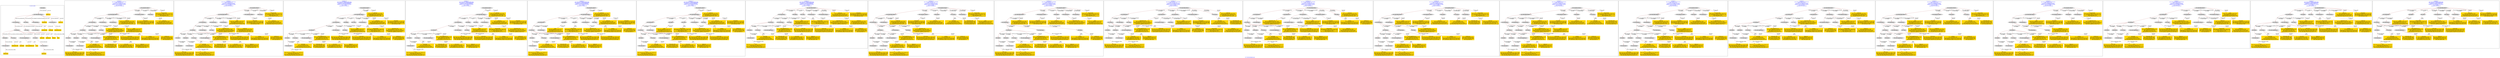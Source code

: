 digraph n0 {
fontcolor="blue"
remincross="true"
label="s27-s-the-huntington.json"
subgraph cluster_0 {
label="1-correct model"
n2[style="filled",color="white",fillcolor="lightgray",label="E12_Production1"];
n3[style="filled",color="white",fillcolor="lightgray",label="E21_Person1"];
n4[style="filled",color="white",fillcolor="lightgray",label="E55_Type1"];
n5[style="filled",color="white",fillcolor="lightgray",label="E52_Time-Span3"];
n6[style="filled",color="white",fillcolor="lightgray",label="E69_Death1"];
n7[style="filled",color="white",fillcolor="lightgray",label="E74_Group1"];
n8[style="filled",color="white",fillcolor="lightgray",label="E82_Actor_Appellation1"];
n9[style="filled",color="white",fillcolor="lightgray",label="E67_Birth1"];
n10[shape="plaintext",style="filled",fillcolor="gold",label="artist_URI"];
n11[style="filled",color="white",fillcolor="lightgray",label="E22_Man-Made_Object1"];
n12[style="filled",color="white",fillcolor="lightgray",label="E35_Title1"];
n13[style="filled",color="white",fillcolor="lightgray",label="E8_Acquisition1"];
n14[shape="plaintext",style="filled",fillcolor="gold",label="description"];
n15[style="filled",color="white",fillcolor="lightgray",label="E54_Dimension1"];
n16[shape="plaintext",style="filled",fillcolor="gold",label="object_uri"];
n17[shape="plaintext",style="filled",fillcolor="gold",label="Artwork_Title"];
n18[style="filled",color="white",fillcolor="lightgray",label="E38_Image1"];
n19[shape="plaintext",style="filled",fillcolor="gold",label="image_url"];
n20[style="filled",color="white",fillcolor="lightgray",label="E52_Time-Span1"];
n21[shape="plaintext",style="filled",fillcolor="gold",label="birth_date"];
n22[style="filled",color="white",fillcolor="lightgray",label="E52_Time-Span2"];
n23[shape="plaintext",style="filled",fillcolor="gold",label="death_date"];
n24[shape="plaintext",style="filled",fillcolor="gold",label="date"];
n25[shape="plaintext",style="filled",fillcolor="gold",label="dimensions_inch"];
n26[shape="plaintext",style="filled",fillcolor="gold",label="medium_uri"];
n27[shape="plaintext",style="filled",fillcolor="gold",label="medium"];
n28[shape="plaintext",style="filled",fillcolor="gold",label="Nationality_URI"];
n29[shape="plaintext",style="filled",fillcolor="gold",label="nationality"];
n30[shape="plaintext",style="filled",fillcolor="gold",label="artist_appellation_uri"];
n31[shape="plaintext",style="filled",fillcolor="gold",label="name"];
n32[shape="plaintext",style="filled",fillcolor="gold",label="credit_line"];
}
subgraph cluster_1 {
label="candidate 0\nlink coherence:0.9354838709677419\nnode coherence:1.0\nconfidence:0.41114802332256506\nmapping score:0.501632674440855\ncost:229.009562\n-precision:0.61-recall:0.63"
n34[style="filled",color="white",fillcolor="lightgray",label="E12_Production1"];
n35[style="filled",color="white",fillcolor="lightgray",label="E21_Person1"];
n36[style="filled",color="white",fillcolor="lightgray",label="E52_Time-Span2"];
n37[style="filled",color="white",fillcolor="lightgray",label="E55_Type1"];
n38[style="filled",color="white",fillcolor="lightgray",label="E67_Birth1"];
n39[style="filled",color="white",fillcolor="lightgray",label="E69_Death1"];
n40[style="filled",color="white",fillcolor="lightgray",label="E74_Group1"];
n41[style="filled",color="white",fillcolor="lightgray",label="E82_Actor_Appellation1"];
n42[style="filled",color="white",fillcolor="lightgray",label="E22_Man-Made_Object1"];
n43[style="filled",color="white",fillcolor="lightgray",label="E54_Dimension1"];
n44[style="filled",color="white",fillcolor="lightgray",label="E8_Acquisition1"];
n45[style="filled",color="white",fillcolor="lightgray",label="E33_Linguistic_Object2"];
n46[style="filled",color="white",fillcolor="lightgray",label="E52_Time-Span1"];
n47[style="filled",color="white",fillcolor="lightgray",label="E52_Time-Span3"];
n48[style="filled",color="white",fillcolor="lightgray",label="E33_Linguistic_Object1"];
n49[style="filled",color="white",fillcolor="lightgray",label="E38_Image1"];
n50[shape="plaintext",style="filled",fillcolor="gold",label="date\n[E52_Time-Span,P82_at_some_time_within,0.4]\n[E52_Time-Span,label,0.312]\n[E52_Time-Span,P82a_begin_of_the_begin,0.157]\n[E52_Time-Span,P82b_end_of_the_end,0.132]"];
n51[shape="plaintext",style="filled",fillcolor="gold",label="Artwork_Title\n[E33_Linguistic_Object,P3_has_note,0.271]\n[E73_Information_Object,P3_has_note,0.269]\n[E35_Title,label,0.238]\n[E22_Man-Made_Object,P3_has_note,0.222]"];
n52[shape="plaintext",style="filled",fillcolor="gold",label="medium\n[E55_Type,label,0.535]\n[E29_Design_or_Procedure,P3_has_note,0.415]\n[E33_Linguistic_Object,P3_has_note,0.028]\n[E73_Information_Object,P3_has_note,0.022]"];
n53[shape="plaintext",style="filled",fillcolor="gold",label="dimensions_inch\n[E54_Dimension,P3_has_note,0.841]\n[E52_Time-Span,P82_at_some_time_within,0.11]\n[E33_Linguistic_Object,P3_has_note,0.025]\n[E82_Actor_Appellation,label,0.024]"];
n54[shape="plaintext",style="filled",fillcolor="gold",label="name\n[E82_Actor_Appellation,label,0.397]\n[E30_Right,P3_has_note,0.221]\n[E8_Acquisition,P3_has_note,0.213]\n[E22_Man-Made_Object,classLink,0.169]"];
n55[shape="plaintext",style="filled",fillcolor="gold",label="description\n[E73_Information_Object,P3_has_note,0.34]\n[E33_Linguistic_Object,P3_has_note,0.308]\n[E22_Man-Made_Object,P3_has_note,0.306]\n[E35_Title,label,0.046]"];
n56[shape="plaintext",style="filled",fillcolor="gold",label="image_url\n[E38_Image,classLink,0.492]\n[E22_Man-Made_Object,classLink,0.434]\n[E54_Dimension,P3_has_note,0.058]\n[E73_Information_Object,P3_has_note,0.016]"];
n57[shape="plaintext",style="filled",fillcolor="gold",label="death_date\n[E52_Time-Span,P82_at_some_time_within,0.442]\n[E52_Time-Span,P82b_end_of_the_end,0.354]\n[E52_Time-Span,P82a_begin_of_the_begin,0.116]\n[E33_Linguistic_Object,P3_has_note,0.088]"];
n58[shape="plaintext",style="filled",fillcolor="gold",label="nationality\n[E74_Group,label,0.545]\n[E74_Group,classLink,0.339]\n[E8_Acquisition,P3_has_note,0.065]\n[E22_Man-Made_Object,P3_has_note,0.052]"];
n59[shape="plaintext",style="filled",fillcolor="gold",label="Nationality_URI\n[E74_Group,classLink,0.698]\n[E55_Type,classLink,0.176]\n[E57_Material,classLink,0.082]\n[E74_Group,label,0.044]"];
n60[shape="plaintext",style="filled",fillcolor="gold",label="medium_uri\n[E55_Type,classLink,0.387]\n[E57_Material,classLink,0.356]\n[E74_Group,classLink,0.256]\n[E55_Type,label,0.0]"];
n61[shape="plaintext",style="filled",fillcolor="gold",label="credit_line\n[E8_Acquisition,P3_has_note,0.334]\n[E22_Man-Made_Object,classLink,0.299]\n[E30_Right,P3_has_note,0.198]\n[E33_Linguistic_Object,P3_has_note,0.169]"];
n62[shape="plaintext",style="filled",fillcolor="gold",label="artist_appellation_uri\n[E82_Actor_Appellation,classLink,0.925]\n[E21_Person,classLink,0.051]\n[E30_Right,P3_has_note,0.013]\n[E8_Acquisition,P3_has_note,0.011]"];
n63[shape="plaintext",style="filled",fillcolor="gold",label="birth_date\n[E52_Time-Span,P82_at_some_time_within,0.408]\n[E52_Time-Span,P82a_begin_of_the_begin,0.375]\n[E52_Time-Span,P82b_end_of_the_end,0.145]\n[E22_Man-Made_Object,P3_has_note,0.071]"];
n64[shape="plaintext",style="filled",fillcolor="gold",label="artist_URI\n[E21_Person,classLink,0.428]\n[E82_Actor_Appellation,classLink,0.374]\n[E30_Right,P3_has_note,0.106]\n[E8_Acquisition,P3_has_note,0.092]"];
n65[shape="plaintext",style="filled",fillcolor="gold",label="object_uri\n[E82_Actor_Appellation,label,0.315]\n[E30_Right,P3_has_note,0.273]\n[E8_Acquisition,P3_has_note,0.247]\n[E35_Title,label,0.165]"];
}
subgraph cluster_2 {
label="candidate 1\nlink coherence:0.9354838709677419\nnode coherence:1.0\nconfidence:0.41059049320365887\nmapping score:0.5014468310678862\ncost:229.009562\n-precision:0.65-recall:0.67"
n67[style="filled",color="white",fillcolor="lightgray",label="E12_Production1"];
n68[style="filled",color="white",fillcolor="lightgray",label="E21_Person1"];
n69[style="filled",color="white",fillcolor="lightgray",label="E52_Time-Span2"];
n70[style="filled",color="white",fillcolor="lightgray",label="E55_Type1"];
n71[style="filled",color="white",fillcolor="lightgray",label="E67_Birth1"];
n72[style="filled",color="white",fillcolor="lightgray",label="E69_Death1"];
n73[style="filled",color="white",fillcolor="lightgray",label="E74_Group1"];
n74[style="filled",color="white",fillcolor="lightgray",label="E82_Actor_Appellation1"];
n75[style="filled",color="white",fillcolor="lightgray",label="E22_Man-Made_Object1"];
n76[style="filled",color="white",fillcolor="lightgray",label="E54_Dimension1"];
n77[style="filled",color="white",fillcolor="lightgray",label="E8_Acquisition1"];
n78[style="filled",color="white",fillcolor="lightgray",label="E33_Linguistic_Object2"];
n79[style="filled",color="white",fillcolor="lightgray",label="E52_Time-Span1"];
n80[style="filled",color="white",fillcolor="lightgray",label="E52_Time-Span3"];
n81[style="filled",color="white",fillcolor="lightgray",label="E33_Linguistic_Object1"];
n82[style="filled",color="white",fillcolor="lightgray",label="E38_Image1"];
n83[shape="plaintext",style="filled",fillcolor="gold",label="date\n[E52_Time-Span,P82_at_some_time_within,0.4]\n[E52_Time-Span,label,0.312]\n[E52_Time-Span,P82a_begin_of_the_begin,0.157]\n[E52_Time-Span,P82b_end_of_the_end,0.132]"];
n84[shape="plaintext",style="filled",fillcolor="gold",label="Artwork_Title\n[E33_Linguistic_Object,P3_has_note,0.271]\n[E73_Information_Object,P3_has_note,0.269]\n[E35_Title,label,0.238]\n[E22_Man-Made_Object,P3_has_note,0.222]"];
n85[shape="plaintext",style="filled",fillcolor="gold",label="medium\n[E55_Type,label,0.535]\n[E29_Design_or_Procedure,P3_has_note,0.415]\n[E33_Linguistic_Object,P3_has_note,0.028]\n[E73_Information_Object,P3_has_note,0.022]"];
n86[shape="plaintext",style="filled",fillcolor="gold",label="dimensions_inch\n[E54_Dimension,P3_has_note,0.841]\n[E52_Time-Span,P82_at_some_time_within,0.11]\n[E33_Linguistic_Object,P3_has_note,0.025]\n[E82_Actor_Appellation,label,0.024]"];
n87[shape="plaintext",style="filled",fillcolor="gold",label="credit_line\n[E8_Acquisition,P3_has_note,0.334]\n[E22_Man-Made_Object,classLink,0.299]\n[E30_Right,P3_has_note,0.198]\n[E33_Linguistic_Object,P3_has_note,0.169]"];
n88[shape="plaintext",style="filled",fillcolor="gold",label="description\n[E73_Information_Object,P3_has_note,0.34]\n[E33_Linguistic_Object,P3_has_note,0.308]\n[E22_Man-Made_Object,P3_has_note,0.306]\n[E35_Title,label,0.046]"];
n89[shape="plaintext",style="filled",fillcolor="gold",label="image_url\n[E38_Image,classLink,0.492]\n[E22_Man-Made_Object,classLink,0.434]\n[E54_Dimension,P3_has_note,0.058]\n[E73_Information_Object,P3_has_note,0.016]"];
n90[shape="plaintext",style="filled",fillcolor="gold",label="death_date\n[E52_Time-Span,P82_at_some_time_within,0.442]\n[E52_Time-Span,P82b_end_of_the_end,0.354]\n[E52_Time-Span,P82a_begin_of_the_begin,0.116]\n[E33_Linguistic_Object,P3_has_note,0.088]"];
n91[shape="plaintext",style="filled",fillcolor="gold",label="nationality\n[E74_Group,label,0.545]\n[E74_Group,classLink,0.339]\n[E8_Acquisition,P3_has_note,0.065]\n[E22_Man-Made_Object,P3_has_note,0.052]"];
n92[shape="plaintext",style="filled",fillcolor="gold",label="Nationality_URI\n[E74_Group,classLink,0.698]\n[E55_Type,classLink,0.176]\n[E57_Material,classLink,0.082]\n[E74_Group,label,0.044]"];
n93[shape="plaintext",style="filled",fillcolor="gold",label="medium_uri\n[E55_Type,classLink,0.387]\n[E57_Material,classLink,0.356]\n[E74_Group,classLink,0.256]\n[E55_Type,label,0.0]"];
n94[shape="plaintext",style="filled",fillcolor="gold",label="name\n[E82_Actor_Appellation,label,0.397]\n[E30_Right,P3_has_note,0.221]\n[E8_Acquisition,P3_has_note,0.213]\n[E22_Man-Made_Object,classLink,0.169]"];
n95[shape="plaintext",style="filled",fillcolor="gold",label="artist_appellation_uri\n[E82_Actor_Appellation,classLink,0.925]\n[E21_Person,classLink,0.051]\n[E30_Right,P3_has_note,0.013]\n[E8_Acquisition,P3_has_note,0.011]"];
n96[shape="plaintext",style="filled",fillcolor="gold",label="birth_date\n[E52_Time-Span,P82_at_some_time_within,0.408]\n[E52_Time-Span,P82a_begin_of_the_begin,0.375]\n[E52_Time-Span,P82b_end_of_the_end,0.145]\n[E22_Man-Made_Object,P3_has_note,0.071]"];
n97[shape="plaintext",style="filled",fillcolor="gold",label="artist_URI\n[E21_Person,classLink,0.428]\n[E82_Actor_Appellation,classLink,0.374]\n[E30_Right,P3_has_note,0.106]\n[E8_Acquisition,P3_has_note,0.092]"];
n98[shape="plaintext",style="filled",fillcolor="gold",label="object_uri\n[E82_Actor_Appellation,label,0.315]\n[E30_Right,P3_has_note,0.273]\n[E8_Acquisition,P3_has_note,0.247]\n[E35_Title,label,0.165]"];
}
subgraph cluster_3 {
label="candidate 10\nlink coherence:0.8928571428571429\nnode coherence:0.8888888888888888\nconfidence:0.39015832428902847\nmapping score:0.4784324043926391\ncost:27.99961\n-precision:0.61-recall:0.57"
n100[style="filled",color="white",fillcolor="lightgray",label="E12_Production1"];
n101[style="filled",color="white",fillcolor="lightgray",label="E21_Person1"];
n102[style="filled",color="white",fillcolor="lightgray",label="E52_Time-Span2"];
n103[style="filled",color="white",fillcolor="lightgray",label="E55_Type1"];
n104[style="filled",color="white",fillcolor="lightgray",label="E67_Birth1"];
n105[style="filled",color="white",fillcolor="lightgray",label="E74_Group1"];
n106[style="filled",color="white",fillcolor="lightgray",label="E82_Actor_Appellation1"];
n107[style="filled",color="white",fillcolor="lightgray",label="E22_Man-Made_Object1"];
n108[style="filled",color="white",fillcolor="lightgray",label="E30_Right1"];
n109[style="filled",color="white",fillcolor="lightgray",label="E35_Title1"];
n110[style="filled",color="white",fillcolor="lightgray",label="E54_Dimension1"];
n111[style="filled",color="white",fillcolor="lightgray",label="E33_Linguistic_Object2"];
n112[style="filled",color="white",fillcolor="lightgray",label="E52_Time-Span1"];
n113[shape="plaintext",style="filled",fillcolor="gold",label="credit_line\n[E8_Acquisition,P3_has_note,0.334]\n[E22_Man-Made_Object,classLink,0.299]\n[E30_Right,P3_has_note,0.198]\n[E33_Linguistic_Object,P3_has_note,0.169]"];
n114[shape="plaintext",style="filled",fillcolor="gold",label="birth_date\n[E52_Time-Span,P82_at_some_time_within,0.408]\n[E52_Time-Span,P82a_begin_of_the_begin,0.375]\n[E52_Time-Span,P82b_end_of_the_end,0.145]\n[E22_Man-Made_Object,P3_has_note,0.071]"];
n115[shape="plaintext",style="filled",fillcolor="gold",label="name\n[E82_Actor_Appellation,label,0.397]\n[E30_Right,P3_has_note,0.221]\n[E8_Acquisition,P3_has_note,0.213]\n[E22_Man-Made_Object,classLink,0.169]"];
n116[shape="plaintext",style="filled",fillcolor="gold",label="medium\n[E55_Type,label,0.535]\n[E29_Design_or_Procedure,P3_has_note,0.415]\n[E33_Linguistic_Object,P3_has_note,0.028]\n[E73_Information_Object,P3_has_note,0.022]"];
n117[shape="plaintext",style="filled",fillcolor="gold",label="dimensions_inch\n[E54_Dimension,P3_has_note,0.841]\n[E52_Time-Span,P82_at_some_time_within,0.11]\n[E33_Linguistic_Object,P3_has_note,0.025]\n[E82_Actor_Appellation,label,0.024]"];
n118[shape="plaintext",style="filled",fillcolor="gold",label="death_date\n[E52_Time-Span,P82_at_some_time_within,0.442]\n[E52_Time-Span,P82b_end_of_the_end,0.354]\n[E52_Time-Span,P82a_begin_of_the_begin,0.116]\n[E33_Linguistic_Object,P3_has_note,0.088]"];
n119[shape="plaintext",style="filled",fillcolor="gold",label="nationality\n[E74_Group,label,0.545]\n[E74_Group,classLink,0.339]\n[E8_Acquisition,P3_has_note,0.065]\n[E22_Man-Made_Object,P3_has_note,0.052]"];
n120[shape="plaintext",style="filled",fillcolor="gold",label="Nationality_URI\n[E74_Group,classLink,0.698]\n[E55_Type,classLink,0.176]\n[E57_Material,classLink,0.082]\n[E74_Group,label,0.044]"];
n121[shape="plaintext",style="filled",fillcolor="gold",label="medium_uri\n[E55_Type,classLink,0.387]\n[E57_Material,classLink,0.356]\n[E74_Group,classLink,0.256]\n[E55_Type,label,0.0]"];
n122[shape="plaintext",style="filled",fillcolor="gold",label="Artwork_Title\n[E33_Linguistic_Object,P3_has_note,0.271]\n[E73_Information_Object,P3_has_note,0.269]\n[E35_Title,label,0.238]\n[E22_Man-Made_Object,P3_has_note,0.222]"];
n123[shape="plaintext",style="filled",fillcolor="gold",label="image_url\n[E38_Image,classLink,0.492]\n[E22_Man-Made_Object,classLink,0.434]\n[E54_Dimension,P3_has_note,0.058]\n[E73_Information_Object,P3_has_note,0.016]"];
n124[shape="plaintext",style="filled",fillcolor="gold",label="artist_appellation_uri\n[E82_Actor_Appellation,classLink,0.925]\n[E21_Person,classLink,0.051]\n[E30_Right,P3_has_note,0.013]\n[E8_Acquisition,P3_has_note,0.011]"];
n125[shape="plaintext",style="filled",fillcolor="gold",label="date\n[E52_Time-Span,P82_at_some_time_within,0.4]\n[E52_Time-Span,label,0.312]\n[E52_Time-Span,P82a_begin_of_the_begin,0.157]\n[E52_Time-Span,P82b_end_of_the_end,0.132]"];
n126[shape="plaintext",style="filled",fillcolor="gold",label="artist_URI\n[E21_Person,classLink,0.428]\n[E82_Actor_Appellation,classLink,0.374]\n[E30_Right,P3_has_note,0.106]\n[E8_Acquisition,P3_has_note,0.092]"];
n127[shape="plaintext",style="filled",fillcolor="gold",label="description\n[E73_Information_Object,P3_has_note,0.34]\n[E33_Linguistic_Object,P3_has_note,0.308]\n[E22_Man-Made_Object,P3_has_note,0.306]\n[E35_Title,label,0.046]"];
n128[shape="plaintext",style="filled",fillcolor="gold",label="object_uri\n[E82_Actor_Appellation,label,0.315]\n[E30_Right,P3_has_note,0.273]\n[E8_Acquisition,P3_has_note,0.247]\n[E35_Title,label,0.165]"];
}
subgraph cluster_4 {
label="candidate 11\nlink coherence:0.8928571428571429\nnode coherence:0.8888888888888888\nconfidence:0.39015832428902847\nmapping score:0.4784324043926391\ncost:27.99962\n-precision:0.61-recall:0.57"
n130[style="filled",color="white",fillcolor="lightgray",label="E12_Production1"];
n131[style="filled",color="white",fillcolor="lightgray",label="E21_Person1"];
n132[style="filled",color="white",fillcolor="lightgray",label="E52_Time-Span2"];
n133[style="filled",color="white",fillcolor="lightgray",label="E55_Type1"];
n134[style="filled",color="white",fillcolor="lightgray",label="E67_Birth1"];
n135[style="filled",color="white",fillcolor="lightgray",label="E74_Group1"];
n136[style="filled",color="white",fillcolor="lightgray",label="E82_Actor_Appellation1"];
n137[style="filled",color="white",fillcolor="lightgray",label="E22_Man-Made_Object1"];
n138[style="filled",color="white",fillcolor="lightgray",label="E30_Right1"];
n139[style="filled",color="white",fillcolor="lightgray",label="E35_Title1"];
n140[style="filled",color="white",fillcolor="lightgray",label="E54_Dimension1"];
n141[style="filled",color="white",fillcolor="lightgray",label="E33_Linguistic_Object1"];
n142[style="filled",color="white",fillcolor="lightgray",label="E52_Time-Span1"];
n143[shape="plaintext",style="filled",fillcolor="gold",label="birth_date\n[E52_Time-Span,P82_at_some_time_within,0.408]\n[E52_Time-Span,P82a_begin_of_the_begin,0.375]\n[E52_Time-Span,P82b_end_of_the_end,0.145]\n[E22_Man-Made_Object,P3_has_note,0.071]"];
n144[shape="plaintext",style="filled",fillcolor="gold",label="name\n[E82_Actor_Appellation,label,0.397]\n[E30_Right,P3_has_note,0.221]\n[E8_Acquisition,P3_has_note,0.213]\n[E22_Man-Made_Object,classLink,0.169]"];
n145[shape="plaintext",style="filled",fillcolor="gold",label="medium\n[E55_Type,label,0.535]\n[E29_Design_or_Procedure,P3_has_note,0.415]\n[E33_Linguistic_Object,P3_has_note,0.028]\n[E73_Information_Object,P3_has_note,0.022]"];
n146[shape="plaintext",style="filled",fillcolor="gold",label="dimensions_inch\n[E54_Dimension,P3_has_note,0.841]\n[E52_Time-Span,P82_at_some_time_within,0.11]\n[E33_Linguistic_Object,P3_has_note,0.025]\n[E82_Actor_Appellation,label,0.024]"];
n147[shape="plaintext",style="filled",fillcolor="gold",label="death_date\n[E52_Time-Span,P82_at_some_time_within,0.442]\n[E52_Time-Span,P82b_end_of_the_end,0.354]\n[E52_Time-Span,P82a_begin_of_the_begin,0.116]\n[E33_Linguistic_Object,P3_has_note,0.088]"];
n148[shape="plaintext",style="filled",fillcolor="gold",label="credit_line\n[E8_Acquisition,P3_has_note,0.334]\n[E22_Man-Made_Object,classLink,0.299]\n[E30_Right,P3_has_note,0.198]\n[E33_Linguistic_Object,P3_has_note,0.169]"];
n149[shape="plaintext",style="filled",fillcolor="gold",label="nationality\n[E74_Group,label,0.545]\n[E74_Group,classLink,0.339]\n[E8_Acquisition,P3_has_note,0.065]\n[E22_Man-Made_Object,P3_has_note,0.052]"];
n150[shape="plaintext",style="filled",fillcolor="gold",label="Nationality_URI\n[E74_Group,classLink,0.698]\n[E55_Type,classLink,0.176]\n[E57_Material,classLink,0.082]\n[E74_Group,label,0.044]"];
n151[shape="plaintext",style="filled",fillcolor="gold",label="medium_uri\n[E55_Type,classLink,0.387]\n[E57_Material,classLink,0.356]\n[E74_Group,classLink,0.256]\n[E55_Type,label,0.0]"];
n152[shape="plaintext",style="filled",fillcolor="gold",label="Artwork_Title\n[E33_Linguistic_Object,P3_has_note,0.271]\n[E73_Information_Object,P3_has_note,0.269]\n[E35_Title,label,0.238]\n[E22_Man-Made_Object,P3_has_note,0.222]"];
n153[shape="plaintext",style="filled",fillcolor="gold",label="image_url\n[E38_Image,classLink,0.492]\n[E22_Man-Made_Object,classLink,0.434]\n[E54_Dimension,P3_has_note,0.058]\n[E73_Information_Object,P3_has_note,0.016]"];
n154[shape="plaintext",style="filled",fillcolor="gold",label="artist_appellation_uri\n[E82_Actor_Appellation,classLink,0.925]\n[E21_Person,classLink,0.051]\n[E30_Right,P3_has_note,0.013]\n[E8_Acquisition,P3_has_note,0.011]"];
n155[shape="plaintext",style="filled",fillcolor="gold",label="date\n[E52_Time-Span,P82_at_some_time_within,0.4]\n[E52_Time-Span,label,0.312]\n[E52_Time-Span,P82a_begin_of_the_begin,0.157]\n[E52_Time-Span,P82b_end_of_the_end,0.132]"];
n156[shape="plaintext",style="filled",fillcolor="gold",label="artist_URI\n[E21_Person,classLink,0.428]\n[E82_Actor_Appellation,classLink,0.374]\n[E30_Right,P3_has_note,0.106]\n[E8_Acquisition,P3_has_note,0.092]"];
n157[shape="plaintext",style="filled",fillcolor="gold",label="description\n[E73_Information_Object,P3_has_note,0.34]\n[E33_Linguistic_Object,P3_has_note,0.308]\n[E22_Man-Made_Object,P3_has_note,0.306]\n[E35_Title,label,0.046]"];
n158[shape="plaintext",style="filled",fillcolor="gold",label="object_uri\n[E82_Actor_Appellation,label,0.315]\n[E30_Right,P3_has_note,0.273]\n[E8_Acquisition,P3_has_note,0.247]\n[E35_Title,label,0.165]"];
}
subgraph cluster_5 {
label="candidate 12\nlink coherence:0.8928571428571429\nnode coherence:0.8888888888888888\nconfidence:0.39015832428902847\nmapping score:0.4784324043926391\ncost:27.99963\n-precision:0.57-recall:0.53"
n160[style="filled",color="white",fillcolor="lightgray",label="E12_Production1"];
n161[style="filled",color="white",fillcolor="lightgray",label="E21_Person1"];
n162[style="filled",color="white",fillcolor="lightgray",label="E52_Time-Span2"];
n163[style="filled",color="white",fillcolor="lightgray",label="E67_Birth1"];
n164[style="filled",color="white",fillcolor="lightgray",label="E74_Group1"];
n165[style="filled",color="white",fillcolor="lightgray",label="E82_Actor_Appellation1"];
n166[style="filled",color="white",fillcolor="lightgray",label="E22_Man-Made_Object1"];
n167[style="filled",color="white",fillcolor="lightgray",label="E30_Right1"];
n168[style="filled",color="white",fillcolor="lightgray",label="E35_Title1"];
n169[style="filled",color="white",fillcolor="lightgray",label="E54_Dimension1"];
n170[style="filled",color="white",fillcolor="lightgray",label="E55_Type2"];
n171[style="filled",color="white",fillcolor="lightgray",label="E33_Linguistic_Object2"];
n172[style="filled",color="white",fillcolor="lightgray",label="E52_Time-Span1"];
n173[shape="plaintext",style="filled",fillcolor="gold",label="medium\n[E55_Type,label,0.535]\n[E29_Design_or_Procedure,P3_has_note,0.415]\n[E33_Linguistic_Object,P3_has_note,0.028]\n[E73_Information_Object,P3_has_note,0.022]"];
n174[shape="plaintext",style="filled",fillcolor="gold",label="credit_line\n[E8_Acquisition,P3_has_note,0.334]\n[E22_Man-Made_Object,classLink,0.299]\n[E30_Right,P3_has_note,0.198]\n[E33_Linguistic_Object,P3_has_note,0.169]"];
n175[shape="plaintext",style="filled",fillcolor="gold",label="birth_date\n[E52_Time-Span,P82_at_some_time_within,0.408]\n[E52_Time-Span,P82a_begin_of_the_begin,0.375]\n[E52_Time-Span,P82b_end_of_the_end,0.145]\n[E22_Man-Made_Object,P3_has_note,0.071]"];
n176[shape="plaintext",style="filled",fillcolor="gold",label="name\n[E82_Actor_Appellation,label,0.397]\n[E30_Right,P3_has_note,0.221]\n[E8_Acquisition,P3_has_note,0.213]\n[E22_Man-Made_Object,classLink,0.169]"];
n177[shape="plaintext",style="filled",fillcolor="gold",label="dimensions_inch\n[E54_Dimension,P3_has_note,0.841]\n[E52_Time-Span,P82_at_some_time_within,0.11]\n[E33_Linguistic_Object,P3_has_note,0.025]\n[E82_Actor_Appellation,label,0.024]"];
n178[shape="plaintext",style="filled",fillcolor="gold",label="medium_uri\n[E55_Type,classLink,0.387]\n[E57_Material,classLink,0.356]\n[E74_Group,classLink,0.256]\n[E55_Type,label,0.0]"];
n179[shape="plaintext",style="filled",fillcolor="gold",label="death_date\n[E52_Time-Span,P82_at_some_time_within,0.442]\n[E52_Time-Span,P82b_end_of_the_end,0.354]\n[E52_Time-Span,P82a_begin_of_the_begin,0.116]\n[E33_Linguistic_Object,P3_has_note,0.088]"];
n180[shape="plaintext",style="filled",fillcolor="gold",label="nationality\n[E74_Group,label,0.545]\n[E74_Group,classLink,0.339]\n[E8_Acquisition,P3_has_note,0.065]\n[E22_Man-Made_Object,P3_has_note,0.052]"];
n181[shape="plaintext",style="filled",fillcolor="gold",label="Nationality_URI\n[E74_Group,classLink,0.698]\n[E55_Type,classLink,0.176]\n[E57_Material,classLink,0.082]\n[E74_Group,label,0.044]"];
n182[shape="plaintext",style="filled",fillcolor="gold",label="Artwork_Title\n[E33_Linguistic_Object,P3_has_note,0.271]\n[E73_Information_Object,P3_has_note,0.269]\n[E35_Title,label,0.238]\n[E22_Man-Made_Object,P3_has_note,0.222]"];
n183[shape="plaintext",style="filled",fillcolor="gold",label="image_url\n[E38_Image,classLink,0.492]\n[E22_Man-Made_Object,classLink,0.434]\n[E54_Dimension,P3_has_note,0.058]\n[E73_Information_Object,P3_has_note,0.016]"];
n184[shape="plaintext",style="filled",fillcolor="gold",label="artist_appellation_uri\n[E82_Actor_Appellation,classLink,0.925]\n[E21_Person,classLink,0.051]\n[E30_Right,P3_has_note,0.013]\n[E8_Acquisition,P3_has_note,0.011]"];
n185[shape="plaintext",style="filled",fillcolor="gold",label="date\n[E52_Time-Span,P82_at_some_time_within,0.4]\n[E52_Time-Span,label,0.312]\n[E52_Time-Span,P82a_begin_of_the_begin,0.157]\n[E52_Time-Span,P82b_end_of_the_end,0.132]"];
n186[shape="plaintext",style="filled",fillcolor="gold",label="artist_URI\n[E21_Person,classLink,0.428]\n[E82_Actor_Appellation,classLink,0.374]\n[E30_Right,P3_has_note,0.106]\n[E8_Acquisition,P3_has_note,0.092]"];
n187[shape="plaintext",style="filled",fillcolor="gold",label="description\n[E73_Information_Object,P3_has_note,0.34]\n[E33_Linguistic_Object,P3_has_note,0.308]\n[E22_Man-Made_Object,P3_has_note,0.306]\n[E35_Title,label,0.046]"];
n188[shape="plaintext",style="filled",fillcolor="gold",label="object_uri\n[E82_Actor_Appellation,label,0.315]\n[E30_Right,P3_has_note,0.273]\n[E8_Acquisition,P3_has_note,0.247]\n[E35_Title,label,0.165]"];
}
subgraph cluster_6 {
label="candidate 13\nlink coherence:0.8928571428571429\nnode coherence:0.8888888888888888\nconfidence:0.39015832428902847\nmapping score:0.4784324043926391\ncost:27.99964\n-precision:0.57-recall:0.53"
n190[style="filled",color="white",fillcolor="lightgray",label="E12_Production1"];
n191[style="filled",color="white",fillcolor="lightgray",label="E21_Person1"];
n192[style="filled",color="white",fillcolor="lightgray",label="E52_Time-Span2"];
n193[style="filled",color="white",fillcolor="lightgray",label="E67_Birth1"];
n194[style="filled",color="white",fillcolor="lightgray",label="E74_Group1"];
n195[style="filled",color="white",fillcolor="lightgray",label="E82_Actor_Appellation1"];
n196[style="filled",color="white",fillcolor="lightgray",label="E22_Man-Made_Object1"];
n197[style="filled",color="white",fillcolor="lightgray",label="E30_Right1"];
n198[style="filled",color="white",fillcolor="lightgray",label="E35_Title1"];
n199[style="filled",color="white",fillcolor="lightgray",label="E54_Dimension1"];
n200[style="filled",color="white",fillcolor="lightgray",label="E55_Type2"];
n201[style="filled",color="white",fillcolor="lightgray",label="E33_Linguistic_Object1"];
n202[style="filled",color="white",fillcolor="lightgray",label="E52_Time-Span1"];
n203[shape="plaintext",style="filled",fillcolor="gold",label="medium\n[E55_Type,label,0.535]\n[E29_Design_or_Procedure,P3_has_note,0.415]\n[E33_Linguistic_Object,P3_has_note,0.028]\n[E73_Information_Object,P3_has_note,0.022]"];
n204[shape="plaintext",style="filled",fillcolor="gold",label="birth_date\n[E52_Time-Span,P82_at_some_time_within,0.408]\n[E52_Time-Span,P82a_begin_of_the_begin,0.375]\n[E52_Time-Span,P82b_end_of_the_end,0.145]\n[E22_Man-Made_Object,P3_has_note,0.071]"];
n205[shape="plaintext",style="filled",fillcolor="gold",label="name\n[E82_Actor_Appellation,label,0.397]\n[E30_Right,P3_has_note,0.221]\n[E8_Acquisition,P3_has_note,0.213]\n[E22_Man-Made_Object,classLink,0.169]"];
n206[shape="plaintext",style="filled",fillcolor="gold",label="dimensions_inch\n[E54_Dimension,P3_has_note,0.841]\n[E52_Time-Span,P82_at_some_time_within,0.11]\n[E33_Linguistic_Object,P3_has_note,0.025]\n[E82_Actor_Appellation,label,0.024]"];
n207[shape="plaintext",style="filled",fillcolor="gold",label="medium_uri\n[E55_Type,classLink,0.387]\n[E57_Material,classLink,0.356]\n[E74_Group,classLink,0.256]\n[E55_Type,label,0.0]"];
n208[shape="plaintext",style="filled",fillcolor="gold",label="death_date\n[E52_Time-Span,P82_at_some_time_within,0.442]\n[E52_Time-Span,P82b_end_of_the_end,0.354]\n[E52_Time-Span,P82a_begin_of_the_begin,0.116]\n[E33_Linguistic_Object,P3_has_note,0.088]"];
n209[shape="plaintext",style="filled",fillcolor="gold",label="credit_line\n[E8_Acquisition,P3_has_note,0.334]\n[E22_Man-Made_Object,classLink,0.299]\n[E30_Right,P3_has_note,0.198]\n[E33_Linguistic_Object,P3_has_note,0.169]"];
n210[shape="plaintext",style="filled",fillcolor="gold",label="nationality\n[E74_Group,label,0.545]\n[E74_Group,classLink,0.339]\n[E8_Acquisition,P3_has_note,0.065]\n[E22_Man-Made_Object,P3_has_note,0.052]"];
n211[shape="plaintext",style="filled",fillcolor="gold",label="Nationality_URI\n[E74_Group,classLink,0.698]\n[E55_Type,classLink,0.176]\n[E57_Material,classLink,0.082]\n[E74_Group,label,0.044]"];
n212[shape="plaintext",style="filled",fillcolor="gold",label="Artwork_Title\n[E33_Linguistic_Object,P3_has_note,0.271]\n[E73_Information_Object,P3_has_note,0.269]\n[E35_Title,label,0.238]\n[E22_Man-Made_Object,P3_has_note,0.222]"];
n213[shape="plaintext",style="filled",fillcolor="gold",label="image_url\n[E38_Image,classLink,0.492]\n[E22_Man-Made_Object,classLink,0.434]\n[E54_Dimension,P3_has_note,0.058]\n[E73_Information_Object,P3_has_note,0.016]"];
n214[shape="plaintext",style="filled",fillcolor="gold",label="artist_appellation_uri\n[E82_Actor_Appellation,classLink,0.925]\n[E21_Person,classLink,0.051]\n[E30_Right,P3_has_note,0.013]\n[E8_Acquisition,P3_has_note,0.011]"];
n215[shape="plaintext",style="filled",fillcolor="gold",label="date\n[E52_Time-Span,P82_at_some_time_within,0.4]\n[E52_Time-Span,label,0.312]\n[E52_Time-Span,P82a_begin_of_the_begin,0.157]\n[E52_Time-Span,P82b_end_of_the_end,0.132]"];
n216[shape="plaintext",style="filled",fillcolor="gold",label="artist_URI\n[E21_Person,classLink,0.428]\n[E82_Actor_Appellation,classLink,0.374]\n[E30_Right,P3_has_note,0.106]\n[E8_Acquisition,P3_has_note,0.092]"];
n217[shape="plaintext",style="filled",fillcolor="gold",label="description\n[E73_Information_Object,P3_has_note,0.34]\n[E33_Linguistic_Object,P3_has_note,0.308]\n[E22_Man-Made_Object,P3_has_note,0.306]\n[E35_Title,label,0.046]"];
n218[shape="plaintext",style="filled",fillcolor="gold",label="object_uri\n[E82_Actor_Appellation,label,0.315]\n[E30_Right,P3_has_note,0.273]\n[E8_Acquisition,P3_has_note,0.247]\n[E35_Title,label,0.165]"];
}
subgraph cluster_7 {
label="candidate 14\nlink coherence:0.8928571428571429\nnode coherence:0.8888888888888888\nconfidence:0.39015832428902847\nmapping score:0.4784324043926391\ncost:127.009622\n-precision:0.57-recall:0.53"
n220[style="filled",color="white",fillcolor="lightgray",label="E12_Production1"];
n221[style="filled",color="white",fillcolor="lightgray",label="E21_Person1"];
n222[style="filled",color="white",fillcolor="lightgray",label="E52_Time-Span2"];
n223[style="filled",color="white",fillcolor="lightgray",label="E55_Type1"];
n224[style="filled",color="white",fillcolor="lightgray",label="E69_Death1"];
n225[style="filled",color="white",fillcolor="lightgray",label="E74_Group1"];
n226[style="filled",color="white",fillcolor="lightgray",label="E82_Actor_Appellation1"];
n227[style="filled",color="white",fillcolor="lightgray",label="E22_Man-Made_Object1"];
n228[style="filled",color="white",fillcolor="lightgray",label="E30_Right1"];
n229[style="filled",color="white",fillcolor="lightgray",label="E35_Title1"];
n230[style="filled",color="white",fillcolor="lightgray",label="E54_Dimension1"];
n231[style="filled",color="white",fillcolor="lightgray",label="E52_Time-Span3"];
n232[style="filled",color="white",fillcolor="lightgray",label="E33_Linguistic_Object1"];
n233[shape="plaintext",style="filled",fillcolor="gold",label="date\n[E52_Time-Span,P82_at_some_time_within,0.4]\n[E52_Time-Span,label,0.312]\n[E52_Time-Span,P82a_begin_of_the_begin,0.157]\n[E52_Time-Span,P82b_end_of_the_end,0.132]"];
n234[shape="plaintext",style="filled",fillcolor="gold",label="birth_date\n[E52_Time-Span,P82_at_some_time_within,0.408]\n[E52_Time-Span,P82a_begin_of_the_begin,0.375]\n[E52_Time-Span,P82b_end_of_the_end,0.145]\n[E22_Man-Made_Object,P3_has_note,0.071]"];
n235[shape="plaintext",style="filled",fillcolor="gold",label="name\n[E82_Actor_Appellation,label,0.397]\n[E30_Right,P3_has_note,0.221]\n[E8_Acquisition,P3_has_note,0.213]\n[E22_Man-Made_Object,classLink,0.169]"];
n236[shape="plaintext",style="filled",fillcolor="gold",label="medium\n[E55_Type,label,0.535]\n[E29_Design_or_Procedure,P3_has_note,0.415]\n[E33_Linguistic_Object,P3_has_note,0.028]\n[E73_Information_Object,P3_has_note,0.022]"];
n237[shape="plaintext",style="filled",fillcolor="gold",label="dimensions_inch\n[E54_Dimension,P3_has_note,0.841]\n[E52_Time-Span,P82_at_some_time_within,0.11]\n[E33_Linguistic_Object,P3_has_note,0.025]\n[E82_Actor_Appellation,label,0.024]"];
n238[shape="plaintext",style="filled",fillcolor="gold",label="death_date\n[E52_Time-Span,P82_at_some_time_within,0.442]\n[E52_Time-Span,P82b_end_of_the_end,0.354]\n[E52_Time-Span,P82a_begin_of_the_begin,0.116]\n[E33_Linguistic_Object,P3_has_note,0.088]"];
n239[shape="plaintext",style="filled",fillcolor="gold",label="credit_line\n[E8_Acquisition,P3_has_note,0.334]\n[E22_Man-Made_Object,classLink,0.299]\n[E30_Right,P3_has_note,0.198]\n[E33_Linguistic_Object,P3_has_note,0.169]"];
n240[shape="plaintext",style="filled",fillcolor="gold",label="nationality\n[E74_Group,label,0.545]\n[E74_Group,classLink,0.339]\n[E8_Acquisition,P3_has_note,0.065]\n[E22_Man-Made_Object,P3_has_note,0.052]"];
n241[shape="plaintext",style="filled",fillcolor="gold",label="Nationality_URI\n[E74_Group,classLink,0.698]\n[E55_Type,classLink,0.176]\n[E57_Material,classLink,0.082]\n[E74_Group,label,0.044]"];
n242[shape="plaintext",style="filled",fillcolor="gold",label="medium_uri\n[E55_Type,classLink,0.387]\n[E57_Material,classLink,0.356]\n[E74_Group,classLink,0.256]\n[E55_Type,label,0.0]"];
n243[shape="plaintext",style="filled",fillcolor="gold",label="Artwork_Title\n[E33_Linguistic_Object,P3_has_note,0.271]\n[E73_Information_Object,P3_has_note,0.269]\n[E35_Title,label,0.238]\n[E22_Man-Made_Object,P3_has_note,0.222]"];
n244[shape="plaintext",style="filled",fillcolor="gold",label="image_url\n[E38_Image,classLink,0.492]\n[E22_Man-Made_Object,classLink,0.434]\n[E54_Dimension,P3_has_note,0.058]\n[E73_Information_Object,P3_has_note,0.016]"];
n245[shape="plaintext",style="filled",fillcolor="gold",label="artist_appellation_uri\n[E82_Actor_Appellation,classLink,0.925]\n[E21_Person,classLink,0.051]\n[E30_Right,P3_has_note,0.013]\n[E8_Acquisition,P3_has_note,0.011]"];
n246[shape="plaintext",style="filled",fillcolor="gold",label="artist_URI\n[E21_Person,classLink,0.428]\n[E82_Actor_Appellation,classLink,0.374]\n[E30_Right,P3_has_note,0.106]\n[E8_Acquisition,P3_has_note,0.092]"];
n247[shape="plaintext",style="filled",fillcolor="gold",label="description\n[E73_Information_Object,P3_has_note,0.34]\n[E33_Linguistic_Object,P3_has_note,0.308]\n[E22_Man-Made_Object,P3_has_note,0.306]\n[E35_Title,label,0.046]"];
n248[shape="plaintext",style="filled",fillcolor="gold",label="object_uri\n[E82_Actor_Appellation,label,0.315]\n[E30_Right,P3_has_note,0.273]\n[E8_Acquisition,P3_has_note,0.247]\n[E35_Title,label,0.165]"];
}
subgraph cluster_8 {
label="candidate 15\nlink coherence:0.8709677419354839\nnode coherence:1.0\nconfidence:0.41114802332256506\nmapping score:0.501632674440855\ncost:427.029606\n-precision:0.55-recall:0.57"
n250[style="filled",color="white",fillcolor="lightgray",label="E12_Production1"];
n251[style="filled",color="white",fillcolor="lightgray",label="E21_Person1"];
n252[style="filled",color="white",fillcolor="lightgray",label="E52_Time-Span2"];
n253[style="filled",color="white",fillcolor="lightgray",label="E55_Type1"];
n254[style="filled",color="white",fillcolor="lightgray",label="E67_Birth1"];
n255[style="filled",color="white",fillcolor="lightgray",label="E69_Death1"];
n256[style="filled",color="white",fillcolor="lightgray",label="E82_Actor_Appellation1"];
n257[style="filled",color="white",fillcolor="lightgray",label="E22_Man-Made_Object1"];
n258[style="filled",color="white",fillcolor="lightgray",label="E54_Dimension1"];
n259[style="filled",color="white",fillcolor="lightgray",label="E33_Linguistic_Object2"];
n260[style="filled",color="white",fillcolor="lightgray",label="E52_Time-Span1"];
n261[style="filled",color="white",fillcolor="lightgray",label="E52_Time-Span3"];
n262[style="filled",color="white",fillcolor="lightgray",label="E33_Linguistic_Object1"];
n263[style="filled",color="white",fillcolor="lightgray",label="E38_Image1"];
n264[style="filled",color="white",fillcolor="lightgray",label="E74_Group1"];
n265[style="filled",color="white",fillcolor="lightgray",label="E8_Acquisition1"];
n266[shape="plaintext",style="filled",fillcolor="gold",label="date\n[E52_Time-Span,P82_at_some_time_within,0.4]\n[E52_Time-Span,label,0.312]\n[E52_Time-Span,P82a_begin_of_the_begin,0.157]\n[E52_Time-Span,P82b_end_of_the_end,0.132]"];
n267[shape="plaintext",style="filled",fillcolor="gold",label="Artwork_Title\n[E33_Linguistic_Object,P3_has_note,0.271]\n[E73_Information_Object,P3_has_note,0.269]\n[E35_Title,label,0.238]\n[E22_Man-Made_Object,P3_has_note,0.222]"];
n268[shape="plaintext",style="filled",fillcolor="gold",label="medium\n[E55_Type,label,0.535]\n[E29_Design_or_Procedure,P3_has_note,0.415]\n[E33_Linguistic_Object,P3_has_note,0.028]\n[E73_Information_Object,P3_has_note,0.022]"];
n269[shape="plaintext",style="filled",fillcolor="gold",label="dimensions_inch\n[E54_Dimension,P3_has_note,0.841]\n[E52_Time-Span,P82_at_some_time_within,0.11]\n[E33_Linguistic_Object,P3_has_note,0.025]\n[E82_Actor_Appellation,label,0.024]"];
n270[shape="plaintext",style="filled",fillcolor="gold",label="name\n[E82_Actor_Appellation,label,0.397]\n[E30_Right,P3_has_note,0.221]\n[E8_Acquisition,P3_has_note,0.213]\n[E22_Man-Made_Object,classLink,0.169]"];
n271[shape="plaintext",style="filled",fillcolor="gold",label="description\n[E73_Information_Object,P3_has_note,0.34]\n[E33_Linguistic_Object,P3_has_note,0.308]\n[E22_Man-Made_Object,P3_has_note,0.306]\n[E35_Title,label,0.046]"];
n272[shape="plaintext",style="filled",fillcolor="gold",label="image_url\n[E38_Image,classLink,0.492]\n[E22_Man-Made_Object,classLink,0.434]\n[E54_Dimension,P3_has_note,0.058]\n[E73_Information_Object,P3_has_note,0.016]"];
n273[shape="plaintext",style="filled",fillcolor="gold",label="death_date\n[E52_Time-Span,P82_at_some_time_within,0.442]\n[E52_Time-Span,P82b_end_of_the_end,0.354]\n[E52_Time-Span,P82a_begin_of_the_begin,0.116]\n[E33_Linguistic_Object,P3_has_note,0.088]"];
n274[shape="plaintext",style="filled",fillcolor="gold",label="nationality\n[E74_Group,label,0.545]\n[E74_Group,classLink,0.339]\n[E8_Acquisition,P3_has_note,0.065]\n[E22_Man-Made_Object,P3_has_note,0.052]"];
n275[shape="plaintext",style="filled",fillcolor="gold",label="Nationality_URI\n[E74_Group,classLink,0.698]\n[E55_Type,classLink,0.176]\n[E57_Material,classLink,0.082]\n[E74_Group,label,0.044]"];
n276[shape="plaintext",style="filled",fillcolor="gold",label="medium_uri\n[E55_Type,classLink,0.387]\n[E57_Material,classLink,0.356]\n[E74_Group,classLink,0.256]\n[E55_Type,label,0.0]"];
n277[shape="plaintext",style="filled",fillcolor="gold",label="credit_line\n[E8_Acquisition,P3_has_note,0.334]\n[E22_Man-Made_Object,classLink,0.299]\n[E30_Right,P3_has_note,0.198]\n[E33_Linguistic_Object,P3_has_note,0.169]"];
n278[shape="plaintext",style="filled",fillcolor="gold",label="artist_appellation_uri\n[E82_Actor_Appellation,classLink,0.925]\n[E21_Person,classLink,0.051]\n[E30_Right,P3_has_note,0.013]\n[E8_Acquisition,P3_has_note,0.011]"];
n279[shape="plaintext",style="filled",fillcolor="gold",label="birth_date\n[E52_Time-Span,P82_at_some_time_within,0.408]\n[E52_Time-Span,P82a_begin_of_the_begin,0.375]\n[E52_Time-Span,P82b_end_of_the_end,0.145]\n[E22_Man-Made_Object,P3_has_note,0.071]"];
n280[shape="plaintext",style="filled",fillcolor="gold",label="artist_URI\n[E21_Person,classLink,0.428]\n[E82_Actor_Appellation,classLink,0.374]\n[E30_Right,P3_has_note,0.106]\n[E8_Acquisition,P3_has_note,0.092]"];
n281[shape="plaintext",style="filled",fillcolor="gold",label="object_uri\n[E82_Actor_Appellation,label,0.315]\n[E30_Right,P3_has_note,0.273]\n[E8_Acquisition,P3_has_note,0.247]\n[E35_Title,label,0.165]"];
}
subgraph cluster_9 {
label="candidate 16\nlink coherence:0.8709677419354839\nnode coherence:1.0\nconfidence:0.41114802332256506\nmapping score:0.501632674440855\ncost:427.029626\n-precision:0.55-recall:0.57"
n283[style="filled",color="white",fillcolor="lightgray",label="E12_Production1"];
n284[style="filled",color="white",fillcolor="lightgray",label="E21_Person1"];
n285[style="filled",color="white",fillcolor="lightgray",label="E52_Time-Span2"];
n286[style="filled",color="white",fillcolor="lightgray",label="E55_Type1"];
n287[style="filled",color="white",fillcolor="lightgray",label="E67_Birth1"];
n288[style="filled",color="white",fillcolor="lightgray",label="E69_Death1"];
n289[style="filled",color="white",fillcolor="lightgray",label="E74_Group1"];
n290[style="filled",color="white",fillcolor="lightgray",label="E82_Actor_Appellation1"];
n291[style="filled",color="white",fillcolor="lightgray",label="E22_Man-Made_Object1"];
n292[style="filled",color="white",fillcolor="lightgray",label="E33_Linguistic_Object2"];
n293[style="filled",color="white",fillcolor="lightgray",label="E52_Time-Span1"];
n294[style="filled",color="white",fillcolor="lightgray",label="E52_Time-Span3"];
n295[style="filled",color="white",fillcolor="lightgray",label="E33_Linguistic_Object1"];
n296[style="filled",color="white",fillcolor="lightgray",label="E38_Image1"];
n297[style="filled",color="white",fillcolor="lightgray",label="E54_Dimension1"];
n298[style="filled",color="white",fillcolor="lightgray",label="E8_Acquisition1"];
n299[shape="plaintext",style="filled",fillcolor="gold",label="date\n[E52_Time-Span,P82_at_some_time_within,0.4]\n[E52_Time-Span,label,0.312]\n[E52_Time-Span,P82a_begin_of_the_begin,0.157]\n[E52_Time-Span,P82b_end_of_the_end,0.132]"];
n300[shape="plaintext",style="filled",fillcolor="gold",label="Artwork_Title\n[E33_Linguistic_Object,P3_has_note,0.271]\n[E73_Information_Object,P3_has_note,0.269]\n[E35_Title,label,0.238]\n[E22_Man-Made_Object,P3_has_note,0.222]"];
n301[shape="plaintext",style="filled",fillcolor="gold",label="medium\n[E55_Type,label,0.535]\n[E29_Design_or_Procedure,P3_has_note,0.415]\n[E33_Linguistic_Object,P3_has_note,0.028]\n[E73_Information_Object,P3_has_note,0.022]"];
n302[shape="plaintext",style="filled",fillcolor="gold",label="dimensions_inch\n[E54_Dimension,P3_has_note,0.841]\n[E52_Time-Span,P82_at_some_time_within,0.11]\n[E33_Linguistic_Object,P3_has_note,0.025]\n[E82_Actor_Appellation,label,0.024]"];
n303[shape="plaintext",style="filled",fillcolor="gold",label="name\n[E82_Actor_Appellation,label,0.397]\n[E30_Right,P3_has_note,0.221]\n[E8_Acquisition,P3_has_note,0.213]\n[E22_Man-Made_Object,classLink,0.169]"];
n304[shape="plaintext",style="filled",fillcolor="gold",label="description\n[E73_Information_Object,P3_has_note,0.34]\n[E33_Linguistic_Object,P3_has_note,0.308]\n[E22_Man-Made_Object,P3_has_note,0.306]\n[E35_Title,label,0.046]"];
n305[shape="plaintext",style="filled",fillcolor="gold",label="image_url\n[E38_Image,classLink,0.492]\n[E22_Man-Made_Object,classLink,0.434]\n[E54_Dimension,P3_has_note,0.058]\n[E73_Information_Object,P3_has_note,0.016]"];
n306[shape="plaintext",style="filled",fillcolor="gold",label="death_date\n[E52_Time-Span,P82_at_some_time_within,0.442]\n[E52_Time-Span,P82b_end_of_the_end,0.354]\n[E52_Time-Span,P82a_begin_of_the_begin,0.116]\n[E33_Linguistic_Object,P3_has_note,0.088]"];
n307[shape="plaintext",style="filled",fillcolor="gold",label="nationality\n[E74_Group,label,0.545]\n[E74_Group,classLink,0.339]\n[E8_Acquisition,P3_has_note,0.065]\n[E22_Man-Made_Object,P3_has_note,0.052]"];
n308[shape="plaintext",style="filled",fillcolor="gold",label="Nationality_URI\n[E74_Group,classLink,0.698]\n[E55_Type,classLink,0.176]\n[E57_Material,classLink,0.082]\n[E74_Group,label,0.044]"];
n309[shape="plaintext",style="filled",fillcolor="gold",label="medium_uri\n[E55_Type,classLink,0.387]\n[E57_Material,classLink,0.356]\n[E74_Group,classLink,0.256]\n[E55_Type,label,0.0]"];
n310[shape="plaintext",style="filled",fillcolor="gold",label="credit_line\n[E8_Acquisition,P3_has_note,0.334]\n[E22_Man-Made_Object,classLink,0.299]\n[E30_Right,P3_has_note,0.198]\n[E33_Linguistic_Object,P3_has_note,0.169]"];
n311[shape="plaintext",style="filled",fillcolor="gold",label="artist_appellation_uri\n[E82_Actor_Appellation,classLink,0.925]\n[E21_Person,classLink,0.051]\n[E30_Right,P3_has_note,0.013]\n[E8_Acquisition,P3_has_note,0.011]"];
n312[shape="plaintext",style="filled",fillcolor="gold",label="birth_date\n[E52_Time-Span,P82_at_some_time_within,0.408]\n[E52_Time-Span,P82a_begin_of_the_begin,0.375]\n[E52_Time-Span,P82b_end_of_the_end,0.145]\n[E22_Man-Made_Object,P3_has_note,0.071]"];
n313[shape="plaintext",style="filled",fillcolor="gold",label="artist_URI\n[E21_Person,classLink,0.428]\n[E82_Actor_Appellation,classLink,0.374]\n[E30_Right,P3_has_note,0.106]\n[E8_Acquisition,P3_has_note,0.092]"];
n314[shape="plaintext",style="filled",fillcolor="gold",label="object_uri\n[E82_Actor_Appellation,label,0.315]\n[E30_Right,P3_has_note,0.273]\n[E8_Acquisition,P3_has_note,0.247]\n[E35_Title,label,0.165]"];
}
subgraph cluster_10 {
label="candidate 17\nlink coherence:0.8709677419354839\nnode coherence:1.0\nconfidence:0.41114802332256506\nmapping score:0.501632674440855\ncost:427.039598\n-precision:0.58-recall:0.6"
n316[style="filled",color="white",fillcolor="lightgray",label="E12_Production1"];
n317[style="filled",color="white",fillcolor="lightgray",label="E21_Person1"];
n318[style="filled",color="white",fillcolor="lightgray",label="E52_Time-Span2"];
n319[style="filled",color="white",fillcolor="lightgray",label="E55_Type1"];
n320[style="filled",color="white",fillcolor="lightgray",label="E67_Birth1"];
n321[style="filled",color="white",fillcolor="lightgray",label="E69_Death1"];
n322[style="filled",color="white",fillcolor="lightgray",label="E82_Actor_Appellation1"];
n323[style="filled",color="white",fillcolor="lightgray",label="E22_Man-Made_Object1"];
n324[style="filled",color="white",fillcolor="lightgray",label="E54_Dimension1"];
n325[style="filled",color="white",fillcolor="lightgray",label="E8_Acquisition1"];
n326[style="filled",color="white",fillcolor="lightgray",label="E52_Time-Span1"];
n327[style="filled",color="white",fillcolor="lightgray",label="E52_Time-Span3"];
n328[style="filled",color="white",fillcolor="lightgray",label="E33_Linguistic_Object1"];
n329[style="filled",color="white",fillcolor="lightgray",label="E74_Group1"];
n330[style="filled",color="white",fillcolor="lightgray",label="E33_Linguistic_Object2"];
n331[style="filled",color="white",fillcolor="lightgray",label="E38_Image1"];
n332[shape="plaintext",style="filled",fillcolor="gold",label="date\n[E52_Time-Span,P82_at_some_time_within,0.4]\n[E52_Time-Span,label,0.312]\n[E52_Time-Span,P82a_begin_of_the_begin,0.157]\n[E52_Time-Span,P82b_end_of_the_end,0.132]"];
n333[shape="plaintext",style="filled",fillcolor="gold",label="Artwork_Title\n[E33_Linguistic_Object,P3_has_note,0.271]\n[E73_Information_Object,P3_has_note,0.269]\n[E35_Title,label,0.238]\n[E22_Man-Made_Object,P3_has_note,0.222]"];
n334[shape="plaintext",style="filled",fillcolor="gold",label="medium\n[E55_Type,label,0.535]\n[E29_Design_or_Procedure,P3_has_note,0.415]\n[E33_Linguistic_Object,P3_has_note,0.028]\n[E73_Information_Object,P3_has_note,0.022]"];
n335[shape="plaintext",style="filled",fillcolor="gold",label="dimensions_inch\n[E54_Dimension,P3_has_note,0.841]\n[E52_Time-Span,P82_at_some_time_within,0.11]\n[E33_Linguistic_Object,P3_has_note,0.025]\n[E82_Actor_Appellation,label,0.024]"];
n336[shape="plaintext",style="filled",fillcolor="gold",label="name\n[E82_Actor_Appellation,label,0.397]\n[E30_Right,P3_has_note,0.221]\n[E8_Acquisition,P3_has_note,0.213]\n[E22_Man-Made_Object,classLink,0.169]"];
n337[shape="plaintext",style="filled",fillcolor="gold",label="description\n[E73_Information_Object,P3_has_note,0.34]\n[E33_Linguistic_Object,P3_has_note,0.308]\n[E22_Man-Made_Object,P3_has_note,0.306]\n[E35_Title,label,0.046]"];
n338[shape="plaintext",style="filled",fillcolor="gold",label="image_url\n[E38_Image,classLink,0.492]\n[E22_Man-Made_Object,classLink,0.434]\n[E54_Dimension,P3_has_note,0.058]\n[E73_Information_Object,P3_has_note,0.016]"];
n339[shape="plaintext",style="filled",fillcolor="gold",label="death_date\n[E52_Time-Span,P82_at_some_time_within,0.442]\n[E52_Time-Span,P82b_end_of_the_end,0.354]\n[E52_Time-Span,P82a_begin_of_the_begin,0.116]\n[E33_Linguistic_Object,P3_has_note,0.088]"];
n340[shape="plaintext",style="filled",fillcolor="gold",label="nationality\n[E74_Group,label,0.545]\n[E74_Group,classLink,0.339]\n[E8_Acquisition,P3_has_note,0.065]\n[E22_Man-Made_Object,P3_has_note,0.052]"];
n341[shape="plaintext",style="filled",fillcolor="gold",label="Nationality_URI\n[E74_Group,classLink,0.698]\n[E55_Type,classLink,0.176]\n[E57_Material,classLink,0.082]\n[E74_Group,label,0.044]"];
n342[shape="plaintext",style="filled",fillcolor="gold",label="medium_uri\n[E55_Type,classLink,0.387]\n[E57_Material,classLink,0.356]\n[E74_Group,classLink,0.256]\n[E55_Type,label,0.0]"];
n343[shape="plaintext",style="filled",fillcolor="gold",label="credit_line\n[E8_Acquisition,P3_has_note,0.334]\n[E22_Man-Made_Object,classLink,0.299]\n[E30_Right,P3_has_note,0.198]\n[E33_Linguistic_Object,P3_has_note,0.169]"];
n344[shape="plaintext",style="filled",fillcolor="gold",label="artist_appellation_uri\n[E82_Actor_Appellation,classLink,0.925]\n[E21_Person,classLink,0.051]\n[E30_Right,P3_has_note,0.013]\n[E8_Acquisition,P3_has_note,0.011]"];
n345[shape="plaintext",style="filled",fillcolor="gold",label="birth_date\n[E52_Time-Span,P82_at_some_time_within,0.408]\n[E52_Time-Span,P82a_begin_of_the_begin,0.375]\n[E52_Time-Span,P82b_end_of_the_end,0.145]\n[E22_Man-Made_Object,P3_has_note,0.071]"];
n346[shape="plaintext",style="filled",fillcolor="gold",label="artist_URI\n[E21_Person,classLink,0.428]\n[E82_Actor_Appellation,classLink,0.374]\n[E30_Right,P3_has_note,0.106]\n[E8_Acquisition,P3_has_note,0.092]"];
n347[shape="plaintext",style="filled",fillcolor="gold",label="object_uri\n[E82_Actor_Appellation,label,0.315]\n[E30_Right,P3_has_note,0.273]\n[E8_Acquisition,P3_has_note,0.247]\n[E35_Title,label,0.165]"];
}
subgraph cluster_11 {
label="candidate 18\nlink coherence:0.8709677419354839\nnode coherence:1.0\nconfidence:0.41114802332256506\nmapping score:0.501632674440855\ncost:427.039618\n-precision:0.58-recall:0.6"
n349[style="filled",color="white",fillcolor="lightgray",label="E12_Production1"];
n350[style="filled",color="white",fillcolor="lightgray",label="E21_Person1"];
n351[style="filled",color="white",fillcolor="lightgray",label="E52_Time-Span2"];
n352[style="filled",color="white",fillcolor="lightgray",label="E67_Birth1"];
n353[style="filled",color="white",fillcolor="lightgray",label="E69_Death1"];
n354[style="filled",color="white",fillcolor="lightgray",label="E74_Group1"];
n355[style="filled",color="white",fillcolor="lightgray",label="E82_Actor_Appellation1"];
n356[style="filled",color="white",fillcolor="lightgray",label="E22_Man-Made_Object1"];
n357[style="filled",color="white",fillcolor="lightgray",label="E54_Dimension1"];
n358[style="filled",color="white",fillcolor="lightgray",label="E8_Acquisition1"];
n359[style="filled",color="white",fillcolor="lightgray",label="E52_Time-Span1"];
n360[style="filled",color="white",fillcolor="lightgray",label="E52_Time-Span3"];
n361[style="filled",color="white",fillcolor="lightgray",label="E33_Linguistic_Object1"];
n362[style="filled",color="white",fillcolor="lightgray",label="E55_Type1"];
n363[style="filled",color="white",fillcolor="lightgray",label="E33_Linguistic_Object2"];
n364[style="filled",color="white",fillcolor="lightgray",label="E38_Image1"];
n365[shape="plaintext",style="filled",fillcolor="gold",label="date\n[E52_Time-Span,P82_at_some_time_within,0.4]\n[E52_Time-Span,label,0.312]\n[E52_Time-Span,P82a_begin_of_the_begin,0.157]\n[E52_Time-Span,P82b_end_of_the_end,0.132]"];
n366[shape="plaintext",style="filled",fillcolor="gold",label="Artwork_Title\n[E33_Linguistic_Object,P3_has_note,0.271]\n[E73_Information_Object,P3_has_note,0.269]\n[E35_Title,label,0.238]\n[E22_Man-Made_Object,P3_has_note,0.222]"];
n367[shape="plaintext",style="filled",fillcolor="gold",label="medium\n[E55_Type,label,0.535]\n[E29_Design_or_Procedure,P3_has_note,0.415]\n[E33_Linguistic_Object,P3_has_note,0.028]\n[E73_Information_Object,P3_has_note,0.022]"];
n368[shape="plaintext",style="filled",fillcolor="gold",label="dimensions_inch\n[E54_Dimension,P3_has_note,0.841]\n[E52_Time-Span,P82_at_some_time_within,0.11]\n[E33_Linguistic_Object,P3_has_note,0.025]\n[E82_Actor_Appellation,label,0.024]"];
n369[shape="plaintext",style="filled",fillcolor="gold",label="name\n[E82_Actor_Appellation,label,0.397]\n[E30_Right,P3_has_note,0.221]\n[E8_Acquisition,P3_has_note,0.213]\n[E22_Man-Made_Object,classLink,0.169]"];
n370[shape="plaintext",style="filled",fillcolor="gold",label="description\n[E73_Information_Object,P3_has_note,0.34]\n[E33_Linguistic_Object,P3_has_note,0.308]\n[E22_Man-Made_Object,P3_has_note,0.306]\n[E35_Title,label,0.046]"];
n371[shape="plaintext",style="filled",fillcolor="gold",label="image_url\n[E38_Image,classLink,0.492]\n[E22_Man-Made_Object,classLink,0.434]\n[E54_Dimension,P3_has_note,0.058]\n[E73_Information_Object,P3_has_note,0.016]"];
n372[shape="plaintext",style="filled",fillcolor="gold",label="death_date\n[E52_Time-Span,P82_at_some_time_within,0.442]\n[E52_Time-Span,P82b_end_of_the_end,0.354]\n[E52_Time-Span,P82a_begin_of_the_begin,0.116]\n[E33_Linguistic_Object,P3_has_note,0.088]"];
n373[shape="plaintext",style="filled",fillcolor="gold",label="nationality\n[E74_Group,label,0.545]\n[E74_Group,classLink,0.339]\n[E8_Acquisition,P3_has_note,0.065]\n[E22_Man-Made_Object,P3_has_note,0.052]"];
n374[shape="plaintext",style="filled",fillcolor="gold",label="Nationality_URI\n[E74_Group,classLink,0.698]\n[E55_Type,classLink,0.176]\n[E57_Material,classLink,0.082]\n[E74_Group,label,0.044]"];
n375[shape="plaintext",style="filled",fillcolor="gold",label="medium_uri\n[E55_Type,classLink,0.387]\n[E57_Material,classLink,0.356]\n[E74_Group,classLink,0.256]\n[E55_Type,label,0.0]"];
n376[shape="plaintext",style="filled",fillcolor="gold",label="credit_line\n[E8_Acquisition,P3_has_note,0.334]\n[E22_Man-Made_Object,classLink,0.299]\n[E30_Right,P3_has_note,0.198]\n[E33_Linguistic_Object,P3_has_note,0.169]"];
n377[shape="plaintext",style="filled",fillcolor="gold",label="artist_appellation_uri\n[E82_Actor_Appellation,classLink,0.925]\n[E21_Person,classLink,0.051]\n[E30_Right,P3_has_note,0.013]\n[E8_Acquisition,P3_has_note,0.011]"];
n378[shape="plaintext",style="filled",fillcolor="gold",label="birth_date\n[E52_Time-Span,P82_at_some_time_within,0.408]\n[E52_Time-Span,P82a_begin_of_the_begin,0.375]\n[E52_Time-Span,P82b_end_of_the_end,0.145]\n[E22_Man-Made_Object,P3_has_note,0.071]"];
n379[shape="plaintext",style="filled",fillcolor="gold",label="artist_URI\n[E21_Person,classLink,0.428]\n[E82_Actor_Appellation,classLink,0.374]\n[E30_Right,P3_has_note,0.106]\n[E8_Acquisition,P3_has_note,0.092]"];
n380[shape="plaintext",style="filled",fillcolor="gold",label="object_uri\n[E82_Actor_Appellation,label,0.315]\n[E30_Right,P3_has_note,0.273]\n[E8_Acquisition,P3_has_note,0.247]\n[E35_Title,label,0.165]"];
}
subgraph cluster_12 {
label="candidate 19\nlink coherence:0.8709677419354839\nnode coherence:1.0\nconfidence:0.41059049320365887\nmapping score:0.5014468310678862\ncost:427.029606\n-precision:0.58-recall:0.6"
n382[style="filled",color="white",fillcolor="lightgray",label="E12_Production1"];
n383[style="filled",color="white",fillcolor="lightgray",label="E21_Person1"];
n384[style="filled",color="white",fillcolor="lightgray",label="E52_Time-Span2"];
n385[style="filled",color="white",fillcolor="lightgray",label="E55_Type1"];
n386[style="filled",color="white",fillcolor="lightgray",label="E67_Birth1"];
n387[style="filled",color="white",fillcolor="lightgray",label="E69_Death1"];
n388[style="filled",color="white",fillcolor="lightgray",label="E82_Actor_Appellation1"];
n389[style="filled",color="white",fillcolor="lightgray",label="E22_Man-Made_Object1"];
n390[style="filled",color="white",fillcolor="lightgray",label="E54_Dimension1"];
n391[style="filled",color="white",fillcolor="lightgray",label="E33_Linguistic_Object2"];
n392[style="filled",color="white",fillcolor="lightgray",label="E52_Time-Span1"];
n393[style="filled",color="white",fillcolor="lightgray",label="E52_Time-Span3"];
n394[style="filled",color="white",fillcolor="lightgray",label="E33_Linguistic_Object1"];
n395[style="filled",color="white",fillcolor="lightgray",label="E38_Image1"];
n396[style="filled",color="white",fillcolor="lightgray",label="E74_Group1"];
n397[style="filled",color="white",fillcolor="lightgray",label="E8_Acquisition1"];
n398[shape="plaintext",style="filled",fillcolor="gold",label="date\n[E52_Time-Span,P82_at_some_time_within,0.4]\n[E52_Time-Span,label,0.312]\n[E52_Time-Span,P82a_begin_of_the_begin,0.157]\n[E52_Time-Span,P82b_end_of_the_end,0.132]"];
n399[shape="plaintext",style="filled",fillcolor="gold",label="Artwork_Title\n[E33_Linguistic_Object,P3_has_note,0.271]\n[E73_Information_Object,P3_has_note,0.269]\n[E35_Title,label,0.238]\n[E22_Man-Made_Object,P3_has_note,0.222]"];
n400[shape="plaintext",style="filled",fillcolor="gold",label="medium\n[E55_Type,label,0.535]\n[E29_Design_or_Procedure,P3_has_note,0.415]\n[E33_Linguistic_Object,P3_has_note,0.028]\n[E73_Information_Object,P3_has_note,0.022]"];
n401[shape="plaintext",style="filled",fillcolor="gold",label="dimensions_inch\n[E54_Dimension,P3_has_note,0.841]\n[E52_Time-Span,P82_at_some_time_within,0.11]\n[E33_Linguistic_Object,P3_has_note,0.025]\n[E82_Actor_Appellation,label,0.024]"];
n402[shape="plaintext",style="filled",fillcolor="gold",label="credit_line\n[E8_Acquisition,P3_has_note,0.334]\n[E22_Man-Made_Object,classLink,0.299]\n[E30_Right,P3_has_note,0.198]\n[E33_Linguistic_Object,P3_has_note,0.169]"];
n403[shape="plaintext",style="filled",fillcolor="gold",label="description\n[E73_Information_Object,P3_has_note,0.34]\n[E33_Linguistic_Object,P3_has_note,0.308]\n[E22_Man-Made_Object,P3_has_note,0.306]\n[E35_Title,label,0.046]"];
n404[shape="plaintext",style="filled",fillcolor="gold",label="image_url\n[E38_Image,classLink,0.492]\n[E22_Man-Made_Object,classLink,0.434]\n[E54_Dimension,P3_has_note,0.058]\n[E73_Information_Object,P3_has_note,0.016]"];
n405[shape="plaintext",style="filled",fillcolor="gold",label="death_date\n[E52_Time-Span,P82_at_some_time_within,0.442]\n[E52_Time-Span,P82b_end_of_the_end,0.354]\n[E52_Time-Span,P82a_begin_of_the_begin,0.116]\n[E33_Linguistic_Object,P3_has_note,0.088]"];
n406[shape="plaintext",style="filled",fillcolor="gold",label="nationality\n[E74_Group,label,0.545]\n[E74_Group,classLink,0.339]\n[E8_Acquisition,P3_has_note,0.065]\n[E22_Man-Made_Object,P3_has_note,0.052]"];
n407[shape="plaintext",style="filled",fillcolor="gold",label="Nationality_URI\n[E74_Group,classLink,0.698]\n[E55_Type,classLink,0.176]\n[E57_Material,classLink,0.082]\n[E74_Group,label,0.044]"];
n408[shape="plaintext",style="filled",fillcolor="gold",label="medium_uri\n[E55_Type,classLink,0.387]\n[E57_Material,classLink,0.356]\n[E74_Group,classLink,0.256]\n[E55_Type,label,0.0]"];
n409[shape="plaintext",style="filled",fillcolor="gold",label="name\n[E82_Actor_Appellation,label,0.397]\n[E30_Right,P3_has_note,0.221]\n[E8_Acquisition,P3_has_note,0.213]\n[E22_Man-Made_Object,classLink,0.169]"];
n410[shape="plaintext",style="filled",fillcolor="gold",label="artist_appellation_uri\n[E82_Actor_Appellation,classLink,0.925]\n[E21_Person,classLink,0.051]\n[E30_Right,P3_has_note,0.013]\n[E8_Acquisition,P3_has_note,0.011]"];
n411[shape="plaintext",style="filled",fillcolor="gold",label="birth_date\n[E52_Time-Span,P82_at_some_time_within,0.408]\n[E52_Time-Span,P82a_begin_of_the_begin,0.375]\n[E52_Time-Span,P82b_end_of_the_end,0.145]\n[E22_Man-Made_Object,P3_has_note,0.071]"];
n412[shape="plaintext",style="filled",fillcolor="gold",label="artist_URI\n[E21_Person,classLink,0.428]\n[E82_Actor_Appellation,classLink,0.374]\n[E30_Right,P3_has_note,0.106]\n[E8_Acquisition,P3_has_note,0.092]"];
n413[shape="plaintext",style="filled",fillcolor="gold",label="object_uri\n[E82_Actor_Appellation,label,0.315]\n[E30_Right,P3_has_note,0.273]\n[E8_Acquisition,P3_has_note,0.247]\n[E35_Title,label,0.165]"];
}
subgraph cluster_13 {
label="candidate 2\nlink coherence:0.9032258064516129\nnode coherence:1.0\nconfidence:0.41114802332256506\nmapping score:0.501632674440855\ncost:328.019584\n-precision:0.58-recall:0.6"
n415[style="filled",color="white",fillcolor="lightgray",label="E12_Production1"];
n416[style="filled",color="white",fillcolor="lightgray",label="E21_Person1"];
n417[style="filled",color="white",fillcolor="lightgray",label="E52_Time-Span2"];
n418[style="filled",color="white",fillcolor="lightgray",label="E55_Type1"];
n419[style="filled",color="white",fillcolor="lightgray",label="E67_Birth1"];
n420[style="filled",color="white",fillcolor="lightgray",label="E69_Death1"];
n421[style="filled",color="white",fillcolor="lightgray",label="E82_Actor_Appellation1"];
n422[style="filled",color="white",fillcolor="lightgray",label="E22_Man-Made_Object1"];
n423[style="filled",color="white",fillcolor="lightgray",label="E54_Dimension1"];
n424[style="filled",color="white",fillcolor="lightgray",label="E8_Acquisition1"];
n425[style="filled",color="white",fillcolor="lightgray",label="E33_Linguistic_Object2"];
n426[style="filled",color="white",fillcolor="lightgray",label="E52_Time-Span1"];
n427[style="filled",color="white",fillcolor="lightgray",label="E52_Time-Span3"];
n428[style="filled",color="white",fillcolor="lightgray",label="E33_Linguistic_Object1"];
n429[style="filled",color="white",fillcolor="lightgray",label="E38_Image1"];
n430[style="filled",color="white",fillcolor="lightgray",label="E74_Group1"];
n431[shape="plaintext",style="filled",fillcolor="gold",label="date\n[E52_Time-Span,P82_at_some_time_within,0.4]\n[E52_Time-Span,label,0.312]\n[E52_Time-Span,P82a_begin_of_the_begin,0.157]\n[E52_Time-Span,P82b_end_of_the_end,0.132]"];
n432[shape="plaintext",style="filled",fillcolor="gold",label="Artwork_Title\n[E33_Linguistic_Object,P3_has_note,0.271]\n[E73_Information_Object,P3_has_note,0.269]\n[E35_Title,label,0.238]\n[E22_Man-Made_Object,P3_has_note,0.222]"];
n433[shape="plaintext",style="filled",fillcolor="gold",label="medium\n[E55_Type,label,0.535]\n[E29_Design_or_Procedure,P3_has_note,0.415]\n[E33_Linguistic_Object,P3_has_note,0.028]\n[E73_Information_Object,P3_has_note,0.022]"];
n434[shape="plaintext",style="filled",fillcolor="gold",label="dimensions_inch\n[E54_Dimension,P3_has_note,0.841]\n[E52_Time-Span,P82_at_some_time_within,0.11]\n[E33_Linguistic_Object,P3_has_note,0.025]\n[E82_Actor_Appellation,label,0.024]"];
n435[shape="plaintext",style="filled",fillcolor="gold",label="name\n[E82_Actor_Appellation,label,0.397]\n[E30_Right,P3_has_note,0.221]\n[E8_Acquisition,P3_has_note,0.213]\n[E22_Man-Made_Object,classLink,0.169]"];
n436[shape="plaintext",style="filled",fillcolor="gold",label="description\n[E73_Information_Object,P3_has_note,0.34]\n[E33_Linguistic_Object,P3_has_note,0.308]\n[E22_Man-Made_Object,P3_has_note,0.306]\n[E35_Title,label,0.046]"];
n437[shape="plaintext",style="filled",fillcolor="gold",label="image_url\n[E38_Image,classLink,0.492]\n[E22_Man-Made_Object,classLink,0.434]\n[E54_Dimension,P3_has_note,0.058]\n[E73_Information_Object,P3_has_note,0.016]"];
n438[shape="plaintext",style="filled",fillcolor="gold",label="death_date\n[E52_Time-Span,P82_at_some_time_within,0.442]\n[E52_Time-Span,P82b_end_of_the_end,0.354]\n[E52_Time-Span,P82a_begin_of_the_begin,0.116]\n[E33_Linguistic_Object,P3_has_note,0.088]"];
n439[shape="plaintext",style="filled",fillcolor="gold",label="nationality\n[E74_Group,label,0.545]\n[E74_Group,classLink,0.339]\n[E8_Acquisition,P3_has_note,0.065]\n[E22_Man-Made_Object,P3_has_note,0.052]"];
n440[shape="plaintext",style="filled",fillcolor="gold",label="Nationality_URI\n[E74_Group,classLink,0.698]\n[E55_Type,classLink,0.176]\n[E57_Material,classLink,0.082]\n[E74_Group,label,0.044]"];
n441[shape="plaintext",style="filled",fillcolor="gold",label="medium_uri\n[E55_Type,classLink,0.387]\n[E57_Material,classLink,0.356]\n[E74_Group,classLink,0.256]\n[E55_Type,label,0.0]"];
n442[shape="plaintext",style="filled",fillcolor="gold",label="credit_line\n[E8_Acquisition,P3_has_note,0.334]\n[E22_Man-Made_Object,classLink,0.299]\n[E30_Right,P3_has_note,0.198]\n[E33_Linguistic_Object,P3_has_note,0.169]"];
n443[shape="plaintext",style="filled",fillcolor="gold",label="artist_appellation_uri\n[E82_Actor_Appellation,classLink,0.925]\n[E21_Person,classLink,0.051]\n[E30_Right,P3_has_note,0.013]\n[E8_Acquisition,P3_has_note,0.011]"];
n444[shape="plaintext",style="filled",fillcolor="gold",label="birth_date\n[E52_Time-Span,P82_at_some_time_within,0.408]\n[E52_Time-Span,P82a_begin_of_the_begin,0.375]\n[E52_Time-Span,P82b_end_of_the_end,0.145]\n[E22_Man-Made_Object,P3_has_note,0.071]"];
n445[shape="plaintext",style="filled",fillcolor="gold",label="artist_URI\n[E21_Person,classLink,0.428]\n[E82_Actor_Appellation,classLink,0.374]\n[E30_Right,P3_has_note,0.106]\n[E8_Acquisition,P3_has_note,0.092]"];
n446[shape="plaintext",style="filled",fillcolor="gold",label="object_uri\n[E82_Actor_Appellation,label,0.315]\n[E30_Right,P3_has_note,0.273]\n[E8_Acquisition,P3_has_note,0.247]\n[E35_Title,label,0.165]"];
}
subgraph cluster_14 {
label="candidate 3\nlink coherence:0.9032258064516129\nnode coherence:1.0\nconfidence:0.41114802332256506\nmapping score:0.501632674440855\ncost:328.019604\n-precision:0.58-recall:0.6"
n448[style="filled",color="white",fillcolor="lightgray",label="E12_Production1"];
n449[style="filled",color="white",fillcolor="lightgray",label="E21_Person1"];
n450[style="filled",color="white",fillcolor="lightgray",label="E52_Time-Span2"];
n451[style="filled",color="white",fillcolor="lightgray",label="E55_Type1"];
n452[style="filled",color="white",fillcolor="lightgray",label="E67_Birth1"];
n453[style="filled",color="white",fillcolor="lightgray",label="E69_Death1"];
n454[style="filled",color="white",fillcolor="lightgray",label="E74_Group1"];
n455[style="filled",color="white",fillcolor="lightgray",label="E82_Actor_Appellation1"];
n456[style="filled",color="white",fillcolor="lightgray",label="E22_Man-Made_Object1"];
n457[style="filled",color="white",fillcolor="lightgray",label="E8_Acquisition1"];
n458[style="filled",color="white",fillcolor="lightgray",label="E33_Linguistic_Object2"];
n459[style="filled",color="white",fillcolor="lightgray",label="E52_Time-Span1"];
n460[style="filled",color="white",fillcolor="lightgray",label="E52_Time-Span3"];
n461[style="filled",color="white",fillcolor="lightgray",label="E33_Linguistic_Object1"];
n462[style="filled",color="white",fillcolor="lightgray",label="E38_Image1"];
n463[style="filled",color="white",fillcolor="lightgray",label="E54_Dimension1"];
n464[shape="plaintext",style="filled",fillcolor="gold",label="date\n[E52_Time-Span,P82_at_some_time_within,0.4]\n[E52_Time-Span,label,0.312]\n[E52_Time-Span,P82a_begin_of_the_begin,0.157]\n[E52_Time-Span,P82b_end_of_the_end,0.132]"];
n465[shape="plaintext",style="filled",fillcolor="gold",label="Artwork_Title\n[E33_Linguistic_Object,P3_has_note,0.271]\n[E73_Information_Object,P3_has_note,0.269]\n[E35_Title,label,0.238]\n[E22_Man-Made_Object,P3_has_note,0.222]"];
n466[shape="plaintext",style="filled",fillcolor="gold",label="medium\n[E55_Type,label,0.535]\n[E29_Design_or_Procedure,P3_has_note,0.415]\n[E33_Linguistic_Object,P3_has_note,0.028]\n[E73_Information_Object,P3_has_note,0.022]"];
n467[shape="plaintext",style="filled",fillcolor="gold",label="dimensions_inch\n[E54_Dimension,P3_has_note,0.841]\n[E52_Time-Span,P82_at_some_time_within,0.11]\n[E33_Linguistic_Object,P3_has_note,0.025]\n[E82_Actor_Appellation,label,0.024]"];
n468[shape="plaintext",style="filled",fillcolor="gold",label="name\n[E82_Actor_Appellation,label,0.397]\n[E30_Right,P3_has_note,0.221]\n[E8_Acquisition,P3_has_note,0.213]\n[E22_Man-Made_Object,classLink,0.169]"];
n469[shape="plaintext",style="filled",fillcolor="gold",label="description\n[E73_Information_Object,P3_has_note,0.34]\n[E33_Linguistic_Object,P3_has_note,0.308]\n[E22_Man-Made_Object,P3_has_note,0.306]\n[E35_Title,label,0.046]"];
n470[shape="plaintext",style="filled",fillcolor="gold",label="image_url\n[E38_Image,classLink,0.492]\n[E22_Man-Made_Object,classLink,0.434]\n[E54_Dimension,P3_has_note,0.058]\n[E73_Information_Object,P3_has_note,0.016]"];
n471[shape="plaintext",style="filled",fillcolor="gold",label="death_date\n[E52_Time-Span,P82_at_some_time_within,0.442]\n[E52_Time-Span,P82b_end_of_the_end,0.354]\n[E52_Time-Span,P82a_begin_of_the_begin,0.116]\n[E33_Linguistic_Object,P3_has_note,0.088]"];
n472[shape="plaintext",style="filled",fillcolor="gold",label="nationality\n[E74_Group,label,0.545]\n[E74_Group,classLink,0.339]\n[E8_Acquisition,P3_has_note,0.065]\n[E22_Man-Made_Object,P3_has_note,0.052]"];
n473[shape="plaintext",style="filled",fillcolor="gold",label="Nationality_URI\n[E74_Group,classLink,0.698]\n[E55_Type,classLink,0.176]\n[E57_Material,classLink,0.082]\n[E74_Group,label,0.044]"];
n474[shape="plaintext",style="filled",fillcolor="gold",label="medium_uri\n[E55_Type,classLink,0.387]\n[E57_Material,classLink,0.356]\n[E74_Group,classLink,0.256]\n[E55_Type,label,0.0]"];
n475[shape="plaintext",style="filled",fillcolor="gold",label="credit_line\n[E8_Acquisition,P3_has_note,0.334]\n[E22_Man-Made_Object,classLink,0.299]\n[E30_Right,P3_has_note,0.198]\n[E33_Linguistic_Object,P3_has_note,0.169]"];
n476[shape="plaintext",style="filled",fillcolor="gold",label="artist_appellation_uri\n[E82_Actor_Appellation,classLink,0.925]\n[E21_Person,classLink,0.051]\n[E30_Right,P3_has_note,0.013]\n[E8_Acquisition,P3_has_note,0.011]"];
n477[shape="plaintext",style="filled",fillcolor="gold",label="birth_date\n[E52_Time-Span,P82_at_some_time_within,0.408]\n[E52_Time-Span,P82a_begin_of_the_begin,0.375]\n[E52_Time-Span,P82b_end_of_the_end,0.145]\n[E22_Man-Made_Object,P3_has_note,0.071]"];
n478[shape="plaintext",style="filled",fillcolor="gold",label="artist_URI\n[E21_Person,classLink,0.428]\n[E82_Actor_Appellation,classLink,0.374]\n[E30_Right,P3_has_note,0.106]\n[E8_Acquisition,P3_has_note,0.092]"];
n479[shape="plaintext",style="filled",fillcolor="gold",label="object_uri\n[E82_Actor_Appellation,label,0.315]\n[E30_Right,P3_has_note,0.273]\n[E8_Acquisition,P3_has_note,0.247]\n[E35_Title,label,0.165]"];
}
subgraph cluster_15 {
label="candidate 4\nlink coherence:0.9032258064516129\nnode coherence:1.0\nconfidence:0.41114802332256506\nmapping score:0.501632674440855\ncost:328.029576\n-precision:0.61-recall:0.63"
n481[style="filled",color="white",fillcolor="lightgray",label="E12_Production1"];
n482[style="filled",color="white",fillcolor="lightgray",label="E21_Person1"];
n483[style="filled",color="white",fillcolor="lightgray",label="E52_Time-Span2"];
n484[style="filled",color="white",fillcolor="lightgray",label="E55_Type1"];
n485[style="filled",color="white",fillcolor="lightgray",label="E67_Birth1"];
n486[style="filled",color="white",fillcolor="lightgray",label="E69_Death1"];
n487[style="filled",color="white",fillcolor="lightgray",label="E74_Group1"];
n488[style="filled",color="white",fillcolor="lightgray",label="E82_Actor_Appellation1"];
n489[style="filled",color="white",fillcolor="lightgray",label="E22_Man-Made_Object1"];
n490[style="filled",color="white",fillcolor="lightgray",label="E54_Dimension1"];
n491[style="filled",color="white",fillcolor="lightgray",label="E8_Acquisition1"];
n492[style="filled",color="white",fillcolor="lightgray",label="E52_Time-Span1"];
n493[style="filled",color="white",fillcolor="lightgray",label="E52_Time-Span3"];
n494[style="filled",color="white",fillcolor="lightgray",label="E33_Linguistic_Object1"];
n495[style="filled",color="white",fillcolor="lightgray",label="E33_Linguistic_Object2"];
n496[style="filled",color="white",fillcolor="lightgray",label="E38_Image1"];
n497[shape="plaintext",style="filled",fillcolor="gold",label="date\n[E52_Time-Span,P82_at_some_time_within,0.4]\n[E52_Time-Span,label,0.312]\n[E52_Time-Span,P82a_begin_of_the_begin,0.157]\n[E52_Time-Span,P82b_end_of_the_end,0.132]"];
n498[shape="plaintext",style="filled",fillcolor="gold",label="Artwork_Title\n[E33_Linguistic_Object,P3_has_note,0.271]\n[E73_Information_Object,P3_has_note,0.269]\n[E35_Title,label,0.238]\n[E22_Man-Made_Object,P3_has_note,0.222]"];
n499[shape="plaintext",style="filled",fillcolor="gold",label="medium\n[E55_Type,label,0.535]\n[E29_Design_or_Procedure,P3_has_note,0.415]\n[E33_Linguistic_Object,P3_has_note,0.028]\n[E73_Information_Object,P3_has_note,0.022]"];
n500[shape="plaintext",style="filled",fillcolor="gold",label="dimensions_inch\n[E54_Dimension,P3_has_note,0.841]\n[E52_Time-Span,P82_at_some_time_within,0.11]\n[E33_Linguistic_Object,P3_has_note,0.025]\n[E82_Actor_Appellation,label,0.024]"];
n501[shape="plaintext",style="filled",fillcolor="gold",label="name\n[E82_Actor_Appellation,label,0.397]\n[E30_Right,P3_has_note,0.221]\n[E8_Acquisition,P3_has_note,0.213]\n[E22_Man-Made_Object,classLink,0.169]"];
n502[shape="plaintext",style="filled",fillcolor="gold",label="description\n[E73_Information_Object,P3_has_note,0.34]\n[E33_Linguistic_Object,P3_has_note,0.308]\n[E22_Man-Made_Object,P3_has_note,0.306]\n[E35_Title,label,0.046]"];
n503[shape="plaintext",style="filled",fillcolor="gold",label="image_url\n[E38_Image,classLink,0.492]\n[E22_Man-Made_Object,classLink,0.434]\n[E54_Dimension,P3_has_note,0.058]\n[E73_Information_Object,P3_has_note,0.016]"];
n504[shape="plaintext",style="filled",fillcolor="gold",label="death_date\n[E52_Time-Span,P82_at_some_time_within,0.442]\n[E52_Time-Span,P82b_end_of_the_end,0.354]\n[E52_Time-Span,P82a_begin_of_the_begin,0.116]\n[E33_Linguistic_Object,P3_has_note,0.088]"];
n505[shape="plaintext",style="filled",fillcolor="gold",label="nationality\n[E74_Group,label,0.545]\n[E74_Group,classLink,0.339]\n[E8_Acquisition,P3_has_note,0.065]\n[E22_Man-Made_Object,P3_has_note,0.052]"];
n506[shape="plaintext",style="filled",fillcolor="gold",label="Nationality_URI\n[E74_Group,classLink,0.698]\n[E55_Type,classLink,0.176]\n[E57_Material,classLink,0.082]\n[E74_Group,label,0.044]"];
n507[shape="plaintext",style="filled",fillcolor="gold",label="medium_uri\n[E55_Type,classLink,0.387]\n[E57_Material,classLink,0.356]\n[E74_Group,classLink,0.256]\n[E55_Type,label,0.0]"];
n508[shape="plaintext",style="filled",fillcolor="gold",label="credit_line\n[E8_Acquisition,P3_has_note,0.334]\n[E22_Man-Made_Object,classLink,0.299]\n[E30_Right,P3_has_note,0.198]\n[E33_Linguistic_Object,P3_has_note,0.169]"];
n509[shape="plaintext",style="filled",fillcolor="gold",label="artist_appellation_uri\n[E82_Actor_Appellation,classLink,0.925]\n[E21_Person,classLink,0.051]\n[E30_Right,P3_has_note,0.013]\n[E8_Acquisition,P3_has_note,0.011]"];
n510[shape="plaintext",style="filled",fillcolor="gold",label="birth_date\n[E52_Time-Span,P82_at_some_time_within,0.408]\n[E52_Time-Span,P82a_begin_of_the_begin,0.375]\n[E52_Time-Span,P82b_end_of_the_end,0.145]\n[E22_Man-Made_Object,P3_has_note,0.071]"];
n511[shape="plaintext",style="filled",fillcolor="gold",label="artist_URI\n[E21_Person,classLink,0.428]\n[E82_Actor_Appellation,classLink,0.374]\n[E30_Right,P3_has_note,0.106]\n[E8_Acquisition,P3_has_note,0.092]"];
n512[shape="plaintext",style="filled",fillcolor="gold",label="object_uri\n[E82_Actor_Appellation,label,0.315]\n[E30_Right,P3_has_note,0.273]\n[E8_Acquisition,P3_has_note,0.247]\n[E35_Title,label,0.165]"];
}
subgraph cluster_16 {
label="candidate 5\nlink coherence:0.9032258064516129\nnode coherence:1.0\nconfidence:0.41059049320365887\nmapping score:0.5014468310678862\ncost:328.019584\n-precision:0.61-recall:0.63"
n514[style="filled",color="white",fillcolor="lightgray",label="E12_Production1"];
n515[style="filled",color="white",fillcolor="lightgray",label="E21_Person1"];
n516[style="filled",color="white",fillcolor="lightgray",label="E52_Time-Span2"];
n517[style="filled",color="white",fillcolor="lightgray",label="E55_Type1"];
n518[style="filled",color="white",fillcolor="lightgray",label="E67_Birth1"];
n519[style="filled",color="white",fillcolor="lightgray",label="E69_Death1"];
n520[style="filled",color="white",fillcolor="lightgray",label="E82_Actor_Appellation1"];
n521[style="filled",color="white",fillcolor="lightgray",label="E22_Man-Made_Object1"];
n522[style="filled",color="white",fillcolor="lightgray",label="E54_Dimension1"];
n523[style="filled",color="white",fillcolor="lightgray",label="E8_Acquisition1"];
n524[style="filled",color="white",fillcolor="lightgray",label="E33_Linguistic_Object2"];
n525[style="filled",color="white",fillcolor="lightgray",label="E52_Time-Span1"];
n526[style="filled",color="white",fillcolor="lightgray",label="E52_Time-Span3"];
n527[style="filled",color="white",fillcolor="lightgray",label="E33_Linguistic_Object1"];
n528[style="filled",color="white",fillcolor="lightgray",label="E38_Image1"];
n529[style="filled",color="white",fillcolor="lightgray",label="E74_Group1"];
n530[shape="plaintext",style="filled",fillcolor="gold",label="date\n[E52_Time-Span,P82_at_some_time_within,0.4]\n[E52_Time-Span,label,0.312]\n[E52_Time-Span,P82a_begin_of_the_begin,0.157]\n[E52_Time-Span,P82b_end_of_the_end,0.132]"];
n531[shape="plaintext",style="filled",fillcolor="gold",label="Artwork_Title\n[E33_Linguistic_Object,P3_has_note,0.271]\n[E73_Information_Object,P3_has_note,0.269]\n[E35_Title,label,0.238]\n[E22_Man-Made_Object,P3_has_note,0.222]"];
n532[shape="plaintext",style="filled",fillcolor="gold",label="medium\n[E55_Type,label,0.535]\n[E29_Design_or_Procedure,P3_has_note,0.415]\n[E33_Linguistic_Object,P3_has_note,0.028]\n[E73_Information_Object,P3_has_note,0.022]"];
n533[shape="plaintext",style="filled",fillcolor="gold",label="dimensions_inch\n[E54_Dimension,P3_has_note,0.841]\n[E52_Time-Span,P82_at_some_time_within,0.11]\n[E33_Linguistic_Object,P3_has_note,0.025]\n[E82_Actor_Appellation,label,0.024]"];
n534[shape="plaintext",style="filled",fillcolor="gold",label="credit_line\n[E8_Acquisition,P3_has_note,0.334]\n[E22_Man-Made_Object,classLink,0.299]\n[E30_Right,P3_has_note,0.198]\n[E33_Linguistic_Object,P3_has_note,0.169]"];
n535[shape="plaintext",style="filled",fillcolor="gold",label="description\n[E73_Information_Object,P3_has_note,0.34]\n[E33_Linguistic_Object,P3_has_note,0.308]\n[E22_Man-Made_Object,P3_has_note,0.306]\n[E35_Title,label,0.046]"];
n536[shape="plaintext",style="filled",fillcolor="gold",label="image_url\n[E38_Image,classLink,0.492]\n[E22_Man-Made_Object,classLink,0.434]\n[E54_Dimension,P3_has_note,0.058]\n[E73_Information_Object,P3_has_note,0.016]"];
n537[shape="plaintext",style="filled",fillcolor="gold",label="death_date\n[E52_Time-Span,P82_at_some_time_within,0.442]\n[E52_Time-Span,P82b_end_of_the_end,0.354]\n[E52_Time-Span,P82a_begin_of_the_begin,0.116]\n[E33_Linguistic_Object,P3_has_note,0.088]"];
n538[shape="plaintext",style="filled",fillcolor="gold",label="nationality\n[E74_Group,label,0.545]\n[E74_Group,classLink,0.339]\n[E8_Acquisition,P3_has_note,0.065]\n[E22_Man-Made_Object,P3_has_note,0.052]"];
n539[shape="plaintext",style="filled",fillcolor="gold",label="Nationality_URI\n[E74_Group,classLink,0.698]\n[E55_Type,classLink,0.176]\n[E57_Material,classLink,0.082]\n[E74_Group,label,0.044]"];
n540[shape="plaintext",style="filled",fillcolor="gold",label="medium_uri\n[E55_Type,classLink,0.387]\n[E57_Material,classLink,0.356]\n[E74_Group,classLink,0.256]\n[E55_Type,label,0.0]"];
n541[shape="plaintext",style="filled",fillcolor="gold",label="name\n[E82_Actor_Appellation,label,0.397]\n[E30_Right,P3_has_note,0.221]\n[E8_Acquisition,P3_has_note,0.213]\n[E22_Man-Made_Object,classLink,0.169]"];
n542[shape="plaintext",style="filled",fillcolor="gold",label="artist_appellation_uri\n[E82_Actor_Appellation,classLink,0.925]\n[E21_Person,classLink,0.051]\n[E30_Right,P3_has_note,0.013]\n[E8_Acquisition,P3_has_note,0.011]"];
n543[shape="plaintext",style="filled",fillcolor="gold",label="birth_date\n[E52_Time-Span,P82_at_some_time_within,0.408]\n[E52_Time-Span,P82a_begin_of_the_begin,0.375]\n[E52_Time-Span,P82b_end_of_the_end,0.145]\n[E22_Man-Made_Object,P3_has_note,0.071]"];
n544[shape="plaintext",style="filled",fillcolor="gold",label="artist_URI\n[E21_Person,classLink,0.428]\n[E82_Actor_Appellation,classLink,0.374]\n[E30_Right,P3_has_note,0.106]\n[E8_Acquisition,P3_has_note,0.092]"];
n545[shape="plaintext",style="filled",fillcolor="gold",label="object_uri\n[E82_Actor_Appellation,label,0.315]\n[E30_Right,P3_has_note,0.273]\n[E8_Acquisition,P3_has_note,0.247]\n[E35_Title,label,0.165]"];
}
subgraph cluster_17 {
label="candidate 6\nlink coherence:0.9032258064516129\nnode coherence:1.0\nconfidence:0.41059049320365887\nmapping score:0.5014468310678862\ncost:328.019604\n-precision:0.61-recall:0.63"
n547[style="filled",color="white",fillcolor="lightgray",label="E12_Production1"];
n548[style="filled",color="white",fillcolor="lightgray",label="E21_Person1"];
n549[style="filled",color="white",fillcolor="lightgray",label="E52_Time-Span2"];
n550[style="filled",color="white",fillcolor="lightgray",label="E55_Type1"];
n551[style="filled",color="white",fillcolor="lightgray",label="E67_Birth1"];
n552[style="filled",color="white",fillcolor="lightgray",label="E69_Death1"];
n553[style="filled",color="white",fillcolor="lightgray",label="E74_Group1"];
n554[style="filled",color="white",fillcolor="lightgray",label="E82_Actor_Appellation1"];
n555[style="filled",color="white",fillcolor="lightgray",label="E22_Man-Made_Object1"];
n556[style="filled",color="white",fillcolor="lightgray",label="E8_Acquisition1"];
n557[style="filled",color="white",fillcolor="lightgray",label="E33_Linguistic_Object2"];
n558[style="filled",color="white",fillcolor="lightgray",label="E52_Time-Span1"];
n559[style="filled",color="white",fillcolor="lightgray",label="E52_Time-Span3"];
n560[style="filled",color="white",fillcolor="lightgray",label="E33_Linguistic_Object1"];
n561[style="filled",color="white",fillcolor="lightgray",label="E38_Image1"];
n562[style="filled",color="white",fillcolor="lightgray",label="E54_Dimension1"];
n563[shape="plaintext",style="filled",fillcolor="gold",label="date\n[E52_Time-Span,P82_at_some_time_within,0.4]\n[E52_Time-Span,label,0.312]\n[E52_Time-Span,P82a_begin_of_the_begin,0.157]\n[E52_Time-Span,P82b_end_of_the_end,0.132]"];
n564[shape="plaintext",style="filled",fillcolor="gold",label="Artwork_Title\n[E33_Linguistic_Object,P3_has_note,0.271]\n[E73_Information_Object,P3_has_note,0.269]\n[E35_Title,label,0.238]\n[E22_Man-Made_Object,P3_has_note,0.222]"];
n565[shape="plaintext",style="filled",fillcolor="gold",label="medium\n[E55_Type,label,0.535]\n[E29_Design_or_Procedure,P3_has_note,0.415]\n[E33_Linguistic_Object,P3_has_note,0.028]\n[E73_Information_Object,P3_has_note,0.022]"];
n566[shape="plaintext",style="filled",fillcolor="gold",label="dimensions_inch\n[E54_Dimension,P3_has_note,0.841]\n[E52_Time-Span,P82_at_some_time_within,0.11]\n[E33_Linguistic_Object,P3_has_note,0.025]\n[E82_Actor_Appellation,label,0.024]"];
n567[shape="plaintext",style="filled",fillcolor="gold",label="credit_line\n[E8_Acquisition,P3_has_note,0.334]\n[E22_Man-Made_Object,classLink,0.299]\n[E30_Right,P3_has_note,0.198]\n[E33_Linguistic_Object,P3_has_note,0.169]"];
n568[shape="plaintext",style="filled",fillcolor="gold",label="description\n[E73_Information_Object,P3_has_note,0.34]\n[E33_Linguistic_Object,P3_has_note,0.308]\n[E22_Man-Made_Object,P3_has_note,0.306]\n[E35_Title,label,0.046]"];
n569[shape="plaintext",style="filled",fillcolor="gold",label="image_url\n[E38_Image,classLink,0.492]\n[E22_Man-Made_Object,classLink,0.434]\n[E54_Dimension,P3_has_note,0.058]\n[E73_Information_Object,P3_has_note,0.016]"];
n570[shape="plaintext",style="filled",fillcolor="gold",label="death_date\n[E52_Time-Span,P82_at_some_time_within,0.442]\n[E52_Time-Span,P82b_end_of_the_end,0.354]\n[E52_Time-Span,P82a_begin_of_the_begin,0.116]\n[E33_Linguistic_Object,P3_has_note,0.088]"];
n571[shape="plaintext",style="filled",fillcolor="gold",label="nationality\n[E74_Group,label,0.545]\n[E74_Group,classLink,0.339]\n[E8_Acquisition,P3_has_note,0.065]\n[E22_Man-Made_Object,P3_has_note,0.052]"];
n572[shape="plaintext",style="filled",fillcolor="gold",label="Nationality_URI\n[E74_Group,classLink,0.698]\n[E55_Type,classLink,0.176]\n[E57_Material,classLink,0.082]\n[E74_Group,label,0.044]"];
n573[shape="plaintext",style="filled",fillcolor="gold",label="medium_uri\n[E55_Type,classLink,0.387]\n[E57_Material,classLink,0.356]\n[E74_Group,classLink,0.256]\n[E55_Type,label,0.0]"];
n574[shape="plaintext",style="filled",fillcolor="gold",label="name\n[E82_Actor_Appellation,label,0.397]\n[E30_Right,P3_has_note,0.221]\n[E8_Acquisition,P3_has_note,0.213]\n[E22_Man-Made_Object,classLink,0.169]"];
n575[shape="plaintext",style="filled",fillcolor="gold",label="artist_appellation_uri\n[E82_Actor_Appellation,classLink,0.925]\n[E21_Person,classLink,0.051]\n[E30_Right,P3_has_note,0.013]\n[E8_Acquisition,P3_has_note,0.011]"];
n576[shape="plaintext",style="filled",fillcolor="gold",label="birth_date\n[E52_Time-Span,P82_at_some_time_within,0.408]\n[E52_Time-Span,P82a_begin_of_the_begin,0.375]\n[E52_Time-Span,P82b_end_of_the_end,0.145]\n[E22_Man-Made_Object,P3_has_note,0.071]"];
n577[shape="plaintext",style="filled",fillcolor="gold",label="artist_URI\n[E21_Person,classLink,0.428]\n[E82_Actor_Appellation,classLink,0.374]\n[E30_Right,P3_has_note,0.106]\n[E8_Acquisition,P3_has_note,0.092]"];
n578[shape="plaintext",style="filled",fillcolor="gold",label="object_uri\n[E82_Actor_Appellation,label,0.315]\n[E30_Right,P3_has_note,0.273]\n[E8_Acquisition,P3_has_note,0.247]\n[E35_Title,label,0.165]"];
}
subgraph cluster_18 {
label="candidate 7\nlink coherence:0.9032258064516129\nnode coherence:1.0\nconfidence:0.41059049320365887\nmapping score:0.5014468310678862\ncost:328.029576\n-precision:0.65-recall:0.67"
n580[style="filled",color="white",fillcolor="lightgray",label="E12_Production1"];
n581[style="filled",color="white",fillcolor="lightgray",label="E21_Person1"];
n582[style="filled",color="white",fillcolor="lightgray",label="E52_Time-Span2"];
n583[style="filled",color="white",fillcolor="lightgray",label="E55_Type1"];
n584[style="filled",color="white",fillcolor="lightgray",label="E67_Birth1"];
n585[style="filled",color="white",fillcolor="lightgray",label="E69_Death1"];
n586[style="filled",color="white",fillcolor="lightgray",label="E74_Group1"];
n587[style="filled",color="white",fillcolor="lightgray",label="E82_Actor_Appellation1"];
n588[style="filled",color="white",fillcolor="lightgray",label="E22_Man-Made_Object1"];
n589[style="filled",color="white",fillcolor="lightgray",label="E54_Dimension1"];
n590[style="filled",color="white",fillcolor="lightgray",label="E8_Acquisition1"];
n591[style="filled",color="white",fillcolor="lightgray",label="E52_Time-Span1"];
n592[style="filled",color="white",fillcolor="lightgray",label="E52_Time-Span3"];
n593[style="filled",color="white",fillcolor="lightgray",label="E33_Linguistic_Object1"];
n594[style="filled",color="white",fillcolor="lightgray",label="E33_Linguistic_Object2"];
n595[style="filled",color="white",fillcolor="lightgray",label="E38_Image1"];
n596[shape="plaintext",style="filled",fillcolor="gold",label="date\n[E52_Time-Span,P82_at_some_time_within,0.4]\n[E52_Time-Span,label,0.312]\n[E52_Time-Span,P82a_begin_of_the_begin,0.157]\n[E52_Time-Span,P82b_end_of_the_end,0.132]"];
n597[shape="plaintext",style="filled",fillcolor="gold",label="Artwork_Title\n[E33_Linguistic_Object,P3_has_note,0.271]\n[E73_Information_Object,P3_has_note,0.269]\n[E35_Title,label,0.238]\n[E22_Man-Made_Object,P3_has_note,0.222]"];
n598[shape="plaintext",style="filled",fillcolor="gold",label="medium\n[E55_Type,label,0.535]\n[E29_Design_or_Procedure,P3_has_note,0.415]\n[E33_Linguistic_Object,P3_has_note,0.028]\n[E73_Information_Object,P3_has_note,0.022]"];
n599[shape="plaintext",style="filled",fillcolor="gold",label="dimensions_inch\n[E54_Dimension,P3_has_note,0.841]\n[E52_Time-Span,P82_at_some_time_within,0.11]\n[E33_Linguistic_Object,P3_has_note,0.025]\n[E82_Actor_Appellation,label,0.024]"];
n600[shape="plaintext",style="filled",fillcolor="gold",label="credit_line\n[E8_Acquisition,P3_has_note,0.334]\n[E22_Man-Made_Object,classLink,0.299]\n[E30_Right,P3_has_note,0.198]\n[E33_Linguistic_Object,P3_has_note,0.169]"];
n601[shape="plaintext",style="filled",fillcolor="gold",label="description\n[E73_Information_Object,P3_has_note,0.34]\n[E33_Linguistic_Object,P3_has_note,0.308]\n[E22_Man-Made_Object,P3_has_note,0.306]\n[E35_Title,label,0.046]"];
n602[shape="plaintext",style="filled",fillcolor="gold",label="image_url\n[E38_Image,classLink,0.492]\n[E22_Man-Made_Object,classLink,0.434]\n[E54_Dimension,P3_has_note,0.058]\n[E73_Information_Object,P3_has_note,0.016]"];
n603[shape="plaintext",style="filled",fillcolor="gold",label="death_date\n[E52_Time-Span,P82_at_some_time_within,0.442]\n[E52_Time-Span,P82b_end_of_the_end,0.354]\n[E52_Time-Span,P82a_begin_of_the_begin,0.116]\n[E33_Linguistic_Object,P3_has_note,0.088]"];
n604[shape="plaintext",style="filled",fillcolor="gold",label="nationality\n[E74_Group,label,0.545]\n[E74_Group,classLink,0.339]\n[E8_Acquisition,P3_has_note,0.065]\n[E22_Man-Made_Object,P3_has_note,0.052]"];
n605[shape="plaintext",style="filled",fillcolor="gold",label="Nationality_URI\n[E74_Group,classLink,0.698]\n[E55_Type,classLink,0.176]\n[E57_Material,classLink,0.082]\n[E74_Group,label,0.044]"];
n606[shape="plaintext",style="filled",fillcolor="gold",label="medium_uri\n[E55_Type,classLink,0.387]\n[E57_Material,classLink,0.356]\n[E74_Group,classLink,0.256]\n[E55_Type,label,0.0]"];
n607[shape="plaintext",style="filled",fillcolor="gold",label="name\n[E82_Actor_Appellation,label,0.397]\n[E30_Right,P3_has_note,0.221]\n[E8_Acquisition,P3_has_note,0.213]\n[E22_Man-Made_Object,classLink,0.169]"];
n608[shape="plaintext",style="filled",fillcolor="gold",label="artist_appellation_uri\n[E82_Actor_Appellation,classLink,0.925]\n[E21_Person,classLink,0.051]\n[E30_Right,P3_has_note,0.013]\n[E8_Acquisition,P3_has_note,0.011]"];
n609[shape="plaintext",style="filled",fillcolor="gold",label="birth_date\n[E52_Time-Span,P82_at_some_time_within,0.408]\n[E52_Time-Span,P82a_begin_of_the_begin,0.375]\n[E52_Time-Span,P82b_end_of_the_end,0.145]\n[E22_Man-Made_Object,P3_has_note,0.071]"];
n610[shape="plaintext",style="filled",fillcolor="gold",label="artist_URI\n[E21_Person,classLink,0.428]\n[E82_Actor_Appellation,classLink,0.374]\n[E30_Right,P3_has_note,0.106]\n[E8_Acquisition,P3_has_note,0.092]"];
n611[shape="plaintext",style="filled",fillcolor="gold",label="object_uri\n[E82_Actor_Appellation,label,0.315]\n[E30_Right,P3_has_note,0.273]\n[E8_Acquisition,P3_has_note,0.247]\n[E35_Title,label,0.165]"];
}
subgraph cluster_19 {
label="candidate 8\nlink coherence:0.8928571428571429\nnode coherence:0.8888888888888888\nconfidence:0.4004672216411173\nmapping score:0.48186870351000205\ncost:27.9996\n-precision:0.68-recall:0.63"
n613[style="filled",color="white",fillcolor="lightgray",label="E12_Production1"];
n614[style="filled",color="white",fillcolor="lightgray",label="E21_Person1"];
n615[style="filled",color="white",fillcolor="lightgray",label="E52_Time-Span2"];
n616[style="filled",color="white",fillcolor="lightgray",label="E55_Type1"];
n617[style="filled",color="white",fillcolor="lightgray",label="E67_Birth1"];
n618[style="filled",color="white",fillcolor="lightgray",label="E74_Group1"];
n619[style="filled",color="white",fillcolor="lightgray",label="E82_Actor_Appellation1"];
n620[style="filled",color="white",fillcolor="lightgray",label="E22_Man-Made_Object1"];
n621[style="filled",color="white",fillcolor="lightgray",label="E30_Right1"];
n622[style="filled",color="white",fillcolor="lightgray",label="E35_Title1"];
n623[style="filled",color="white",fillcolor="lightgray",label="E54_Dimension1"];
n624[style="filled",color="white",fillcolor="lightgray",label="E8_Acquisition1"];
n625[style="filled",color="white",fillcolor="lightgray",label="E52_Time-Span1"];
n626[shape="plaintext",style="filled",fillcolor="gold",label="birth_date\n[E52_Time-Span,P82_at_some_time_within,0.408]\n[E52_Time-Span,P82a_begin_of_the_begin,0.375]\n[E52_Time-Span,P82b_end_of_the_end,0.145]\n[E22_Man-Made_Object,P3_has_note,0.071]"];
n627[shape="plaintext",style="filled",fillcolor="gold",label="name\n[E82_Actor_Appellation,label,0.397]\n[E30_Right,P3_has_note,0.221]\n[E8_Acquisition,P3_has_note,0.213]\n[E22_Man-Made_Object,classLink,0.169]"];
n628[shape="plaintext",style="filled",fillcolor="gold",label="medium\n[E55_Type,label,0.535]\n[E29_Design_or_Procedure,P3_has_note,0.415]\n[E33_Linguistic_Object,P3_has_note,0.028]\n[E73_Information_Object,P3_has_note,0.022]"];
n629[shape="plaintext",style="filled",fillcolor="gold",label="dimensions_inch\n[E54_Dimension,P3_has_note,0.841]\n[E52_Time-Span,P82_at_some_time_within,0.11]\n[E33_Linguistic_Object,P3_has_note,0.025]\n[E82_Actor_Appellation,label,0.024]"];
n630[shape="plaintext",style="filled",fillcolor="gold",label="credit_line\n[E8_Acquisition,P3_has_note,0.334]\n[E22_Man-Made_Object,classLink,0.299]\n[E30_Right,P3_has_note,0.198]\n[E33_Linguistic_Object,P3_has_note,0.169]"];
n631[shape="plaintext",style="filled",fillcolor="gold",label="death_date\n[E52_Time-Span,P82_at_some_time_within,0.442]\n[E52_Time-Span,P82b_end_of_the_end,0.354]\n[E52_Time-Span,P82a_begin_of_the_begin,0.116]\n[E33_Linguistic_Object,P3_has_note,0.088]"];
n632[shape="plaintext",style="filled",fillcolor="gold",label="nationality\n[E74_Group,label,0.545]\n[E74_Group,classLink,0.339]\n[E8_Acquisition,P3_has_note,0.065]\n[E22_Man-Made_Object,P3_has_note,0.052]"];
n633[shape="plaintext",style="filled",fillcolor="gold",label="Nationality_URI\n[E74_Group,classLink,0.698]\n[E55_Type,classLink,0.176]\n[E57_Material,classLink,0.082]\n[E74_Group,label,0.044]"];
n634[shape="plaintext",style="filled",fillcolor="gold",label="medium_uri\n[E55_Type,classLink,0.387]\n[E57_Material,classLink,0.356]\n[E74_Group,classLink,0.256]\n[E55_Type,label,0.0]"];
n635[shape="plaintext",style="filled",fillcolor="gold",label="Artwork_Title\n[E33_Linguistic_Object,P3_has_note,0.271]\n[E73_Information_Object,P3_has_note,0.269]\n[E35_Title,label,0.238]\n[E22_Man-Made_Object,P3_has_note,0.222]"];
n636[shape="plaintext",style="filled",fillcolor="gold",label="image_url\n[E38_Image,classLink,0.492]\n[E22_Man-Made_Object,classLink,0.434]\n[E54_Dimension,P3_has_note,0.058]\n[E73_Information_Object,P3_has_note,0.016]"];
n637[shape="plaintext",style="filled",fillcolor="gold",label="artist_appellation_uri\n[E82_Actor_Appellation,classLink,0.925]\n[E21_Person,classLink,0.051]\n[E30_Right,P3_has_note,0.013]\n[E8_Acquisition,P3_has_note,0.011]"];
n638[shape="plaintext",style="filled",fillcolor="gold",label="date\n[E52_Time-Span,P82_at_some_time_within,0.4]\n[E52_Time-Span,label,0.312]\n[E52_Time-Span,P82a_begin_of_the_begin,0.157]\n[E52_Time-Span,P82b_end_of_the_end,0.132]"];
n639[shape="plaintext",style="filled",fillcolor="gold",label="artist_URI\n[E21_Person,classLink,0.428]\n[E82_Actor_Appellation,classLink,0.374]\n[E30_Right,P3_has_note,0.106]\n[E8_Acquisition,P3_has_note,0.092]"];
n640[shape="plaintext",style="filled",fillcolor="gold",label="description\n[E73_Information_Object,P3_has_note,0.34]\n[E33_Linguistic_Object,P3_has_note,0.308]\n[E22_Man-Made_Object,P3_has_note,0.306]\n[E35_Title,label,0.046]"];
n641[shape="plaintext",style="filled",fillcolor="gold",label="object_uri\n[E82_Actor_Appellation,label,0.315]\n[E30_Right,P3_has_note,0.273]\n[E8_Acquisition,P3_has_note,0.247]\n[E35_Title,label,0.165]"];
}
subgraph cluster_20 {
label="candidate 9\nlink coherence:0.8928571428571429\nnode coherence:0.8888888888888888\nconfidence:0.4004672216411173\nmapping score:0.48186870351000205\ncost:27.99962\n-precision:0.64-recall:0.6"
n643[style="filled",color="white",fillcolor="lightgray",label="E12_Production1"];
n644[style="filled",color="white",fillcolor="lightgray",label="E21_Person1"];
n645[style="filled",color="white",fillcolor="lightgray",label="E52_Time-Span2"];
n646[style="filled",color="white",fillcolor="lightgray",label="E67_Birth1"];
n647[style="filled",color="white",fillcolor="lightgray",label="E74_Group1"];
n648[style="filled",color="white",fillcolor="lightgray",label="E82_Actor_Appellation1"];
n649[style="filled",color="white",fillcolor="lightgray",label="E22_Man-Made_Object1"];
n650[style="filled",color="white",fillcolor="lightgray",label="E30_Right1"];
n651[style="filled",color="white",fillcolor="lightgray",label="E35_Title1"];
n652[style="filled",color="white",fillcolor="lightgray",label="E54_Dimension1"];
n653[style="filled",color="white",fillcolor="lightgray",label="E55_Type2"];
n654[style="filled",color="white",fillcolor="lightgray",label="E8_Acquisition1"];
n655[style="filled",color="white",fillcolor="lightgray",label="E52_Time-Span1"];
n656[shape="plaintext",style="filled",fillcolor="gold",label="medium\n[E55_Type,label,0.535]\n[E29_Design_or_Procedure,P3_has_note,0.415]\n[E33_Linguistic_Object,P3_has_note,0.028]\n[E73_Information_Object,P3_has_note,0.022]"];
n657[shape="plaintext",style="filled",fillcolor="gold",label="birth_date\n[E52_Time-Span,P82_at_some_time_within,0.408]\n[E52_Time-Span,P82a_begin_of_the_begin,0.375]\n[E52_Time-Span,P82b_end_of_the_end,0.145]\n[E22_Man-Made_Object,P3_has_note,0.071]"];
n658[shape="plaintext",style="filled",fillcolor="gold",label="name\n[E82_Actor_Appellation,label,0.397]\n[E30_Right,P3_has_note,0.221]\n[E8_Acquisition,P3_has_note,0.213]\n[E22_Man-Made_Object,classLink,0.169]"];
n659[shape="plaintext",style="filled",fillcolor="gold",label="dimensions_inch\n[E54_Dimension,P3_has_note,0.841]\n[E52_Time-Span,P82_at_some_time_within,0.11]\n[E33_Linguistic_Object,P3_has_note,0.025]\n[E82_Actor_Appellation,label,0.024]"];
n660[shape="plaintext",style="filled",fillcolor="gold",label="credit_line\n[E8_Acquisition,P3_has_note,0.334]\n[E22_Man-Made_Object,classLink,0.299]\n[E30_Right,P3_has_note,0.198]\n[E33_Linguistic_Object,P3_has_note,0.169]"];
n661[shape="plaintext",style="filled",fillcolor="gold",label="medium_uri\n[E55_Type,classLink,0.387]\n[E57_Material,classLink,0.356]\n[E74_Group,classLink,0.256]\n[E55_Type,label,0.0]"];
n662[shape="plaintext",style="filled",fillcolor="gold",label="death_date\n[E52_Time-Span,P82_at_some_time_within,0.442]\n[E52_Time-Span,P82b_end_of_the_end,0.354]\n[E52_Time-Span,P82a_begin_of_the_begin,0.116]\n[E33_Linguistic_Object,P3_has_note,0.088]"];
n663[shape="plaintext",style="filled",fillcolor="gold",label="nationality\n[E74_Group,label,0.545]\n[E74_Group,classLink,0.339]\n[E8_Acquisition,P3_has_note,0.065]\n[E22_Man-Made_Object,P3_has_note,0.052]"];
n664[shape="plaintext",style="filled",fillcolor="gold",label="Nationality_URI\n[E74_Group,classLink,0.698]\n[E55_Type,classLink,0.176]\n[E57_Material,classLink,0.082]\n[E74_Group,label,0.044]"];
n665[shape="plaintext",style="filled",fillcolor="gold",label="Artwork_Title\n[E33_Linguistic_Object,P3_has_note,0.271]\n[E73_Information_Object,P3_has_note,0.269]\n[E35_Title,label,0.238]\n[E22_Man-Made_Object,P3_has_note,0.222]"];
n666[shape="plaintext",style="filled",fillcolor="gold",label="image_url\n[E38_Image,classLink,0.492]\n[E22_Man-Made_Object,classLink,0.434]\n[E54_Dimension,P3_has_note,0.058]\n[E73_Information_Object,P3_has_note,0.016]"];
n667[shape="plaintext",style="filled",fillcolor="gold",label="artist_appellation_uri\n[E82_Actor_Appellation,classLink,0.925]\n[E21_Person,classLink,0.051]\n[E30_Right,P3_has_note,0.013]\n[E8_Acquisition,P3_has_note,0.011]"];
n668[shape="plaintext",style="filled",fillcolor="gold",label="date\n[E52_Time-Span,P82_at_some_time_within,0.4]\n[E52_Time-Span,label,0.312]\n[E52_Time-Span,P82a_begin_of_the_begin,0.157]\n[E52_Time-Span,P82b_end_of_the_end,0.132]"];
n669[shape="plaintext",style="filled",fillcolor="gold",label="artist_URI\n[E21_Person,classLink,0.428]\n[E82_Actor_Appellation,classLink,0.374]\n[E30_Right,P3_has_note,0.106]\n[E8_Acquisition,P3_has_note,0.092]"];
n670[shape="plaintext",style="filled",fillcolor="gold",label="description\n[E73_Information_Object,P3_has_note,0.34]\n[E33_Linguistic_Object,P3_has_note,0.308]\n[E22_Man-Made_Object,P3_has_note,0.306]\n[E35_Title,label,0.046]"];
n671[shape="plaintext",style="filled",fillcolor="gold",label="object_uri\n[E82_Actor_Appellation,label,0.315]\n[E30_Right,P3_has_note,0.273]\n[E8_Acquisition,P3_has_note,0.247]\n[E35_Title,label,0.165]"];
}
n2 -> n3[color="brown",fontcolor="black",label="P14_carried_out_by"]
n2 -> n4[color="brown",fontcolor="black",label="P32_used_general_technique"]
n2 -> n5[color="brown",fontcolor="black",label="P4_has_time-span"]
n3 -> n6[color="brown",fontcolor="black",label="P100i_died_in"]
n3 -> n7[color="brown",fontcolor="black",label="P107i_is_current_or_former_member_of"]
n3 -> n8[color="brown",fontcolor="black",label="P131_is_identified_by"]
n3 -> n9[color="brown",fontcolor="black",label="P98i_was_born"]
n3 -> n10[color="brown",fontcolor="black",label="classLink"]
n11 -> n12[color="brown",fontcolor="black",label="P102_has_title"]
n11 -> n2[color="brown",fontcolor="black",label="P108i_was_produced_by"]
n11 -> n13[color="brown",fontcolor="black",label="P24i_changed_ownership_through"]
n11 -> n14[color="brown",fontcolor="black",label="P3_has_note"]
n11 -> n15[color="brown",fontcolor="black",label="P43_has_dimension"]
n11 -> n16[color="brown",fontcolor="black",label="classLink"]
n12 -> n17[color="brown",fontcolor="black",label="label"]
n18 -> n11[color="brown",fontcolor="black",label="P138_represents"]
n18 -> n19[color="brown",fontcolor="black",label="classLink"]
n20 -> n21[color="brown",fontcolor="black",label="P82_at_some_time_within"]
n22 -> n23[color="brown",fontcolor="black",label="P82_at_some_time_within"]
n5 -> n24[color="brown",fontcolor="black",label="P82_at_some_time_within"]
n15 -> n25[color="brown",fontcolor="black",label="P3_has_note"]
n4 -> n26[color="brown",fontcolor="black",label="classLink"]
n4 -> n27[color="brown",fontcolor="black",label="label"]
n9 -> n20[color="brown",fontcolor="black",label="P4_has_time-span"]
n6 -> n22[color="brown",fontcolor="black",label="P4_has_time-span"]
n7 -> n28[color="brown",fontcolor="black",label="classLink"]
n7 -> n29[color="brown",fontcolor="black",label="label"]
n8 -> n30[color="brown",fontcolor="black",label="classLink"]
n8 -> n31[color="brown",fontcolor="black",label="label"]
n13 -> n32[color="brown",fontcolor="black",label="P3_has_note"]
n34 -> n35[color="brown",fontcolor="black",label="P14_carried_out_by\nw=0.99995"]
n34 -> n36[color="brown",fontcolor="black",label="P4_has_time-span\nw=0.99996"]
n34 -> n37[color="brown",fontcolor="black",label="P32_used_general_technique\nw=0.99996"]
n35 -> n38[color="brown",fontcolor="black",label="P98i_was_born\nw=0.99996"]
n35 -> n39[color="brown",fontcolor="black",label="P100i_died_in\nw=0.99996"]
n35 -> n40[color="brown",fontcolor="black",label="P107i_is_current_or_former_member_of\nw=0.99998"]
n35 -> n41[color="brown",fontcolor="black",label="P131_is_identified_by\nw=0.99995"]
n42 -> n34[color="brown",fontcolor="black",label="P108i_was_produced_by\nw=0.99995"]
n42 -> n43[color="brown",fontcolor="black",label="P43_has_dimension\nw=0.99996"]
n42 -> n44[color="brown",fontcolor="black",label="P24i_changed_ownership_through\nw=0.99998"]
n45 -> n42[color="brown",fontcolor="black",label="P129_is_about\nw=0.99999"]
n38 -> n46[color="brown",fontcolor="black",label="P4_has_time-span\nw=0.99998"]
n39 -> n47[color="brown",fontcolor="black",label="P4_has_time-span\nw=0.99998"]
n45 -> n48[color="brown",fontcolor="black",label="P73_has_translation\nw=100.0"]
n45 -> n49[color="brown",fontcolor="black",label="P129i_is_subject_of\nw=100.010002"]
n47 -> n50[color="brown",fontcolor="black",label="P82_at_some_time_within\nw=1.0"]
n45 -> n51[color="brown",fontcolor="black",label="P3_has_note\nw=1.0"]
n37 -> n52[color="brown",fontcolor="black",label="label\nw=1.0"]
n43 -> n53[color="brown",fontcolor="black",label="P3_has_note\nw=1.0"]
n44 -> n54[color="brown",fontcolor="black",label="P3_has_note\nw=1.0"]
n48 -> n55[color="brown",fontcolor="black",label="P3_has_note\nw=1.0"]
n49 -> n56[color="brown",fontcolor="black",label="classLink\nw=1.0"]
n36 -> n57[color="brown",fontcolor="black",label="P82_at_some_time_within\nw=1.0"]
n40 -> n58[color="brown",fontcolor="black",label="label\nw=1.0"]
n40 -> n59[color="brown",fontcolor="black",label="classLink\nw=1.0"]
n37 -> n60[color="brown",fontcolor="black",label="classLink\nw=1.0"]
n42 -> n61[color="brown",fontcolor="black",label="classLink\nw=1.0"]
n35 -> n62[color="brown",fontcolor="black",label="classLink\nw=1.0"]
n46 -> n63[color="brown",fontcolor="black",label="P82_at_some_time_within\nw=1.0"]
n41 -> n64[color="brown",fontcolor="black",label="classLink\nw=1.0"]
n41 -> n65[color="brown",fontcolor="black",label="label\nw=1.0"]
n67 -> n68[color="brown",fontcolor="black",label="P14_carried_out_by\nw=0.99995"]
n67 -> n69[color="brown",fontcolor="black",label="P4_has_time-span\nw=0.99996"]
n67 -> n70[color="brown",fontcolor="black",label="P32_used_general_technique\nw=0.99996"]
n68 -> n71[color="brown",fontcolor="black",label="P98i_was_born\nw=0.99996"]
n68 -> n72[color="brown",fontcolor="black",label="P100i_died_in\nw=0.99996"]
n68 -> n73[color="brown",fontcolor="black",label="P107i_is_current_or_former_member_of\nw=0.99998"]
n68 -> n74[color="brown",fontcolor="black",label="P131_is_identified_by\nw=0.99995"]
n75 -> n67[color="brown",fontcolor="black",label="P108i_was_produced_by\nw=0.99995"]
n75 -> n76[color="brown",fontcolor="black",label="P43_has_dimension\nw=0.99996"]
n75 -> n77[color="brown",fontcolor="black",label="P24i_changed_ownership_through\nw=0.99998"]
n78 -> n75[color="brown",fontcolor="black",label="P129_is_about\nw=0.99999"]
n71 -> n79[color="brown",fontcolor="black",label="P4_has_time-span\nw=0.99998"]
n72 -> n80[color="brown",fontcolor="black",label="P4_has_time-span\nw=0.99998"]
n78 -> n81[color="brown",fontcolor="black",label="P73_has_translation\nw=100.0"]
n78 -> n82[color="brown",fontcolor="black",label="P129i_is_subject_of\nw=100.010002"]
n80 -> n83[color="brown",fontcolor="black",label="P82_at_some_time_within\nw=1.0"]
n78 -> n84[color="brown",fontcolor="black",label="P3_has_note\nw=1.0"]
n70 -> n85[color="brown",fontcolor="black",label="label\nw=1.0"]
n76 -> n86[color="brown",fontcolor="black",label="P3_has_note\nw=1.0"]
n77 -> n87[color="brown",fontcolor="black",label="P3_has_note\nw=1.0"]
n81 -> n88[color="brown",fontcolor="black",label="P3_has_note\nw=1.0"]
n82 -> n89[color="brown",fontcolor="black",label="classLink\nw=1.0"]
n69 -> n90[color="brown",fontcolor="black",label="P82_at_some_time_within\nw=1.0"]
n73 -> n91[color="brown",fontcolor="black",label="label\nw=1.0"]
n73 -> n92[color="brown",fontcolor="black",label="classLink\nw=1.0"]
n70 -> n93[color="brown",fontcolor="black",label="classLink\nw=1.0"]
n75 -> n94[color="brown",fontcolor="black",label="classLink\nw=1.0"]
n68 -> n95[color="brown",fontcolor="black",label="classLink\nw=1.0"]
n79 -> n96[color="brown",fontcolor="black",label="P82_at_some_time_within\nw=1.0"]
n74 -> n97[color="brown",fontcolor="black",label="classLink\nw=1.0"]
n74 -> n98[color="brown",fontcolor="black",label="label\nw=1.0"]
n100 -> n101[color="brown",fontcolor="black",label="P14_carried_out_by\nw=0.99995"]
n100 -> n102[color="brown",fontcolor="black",label="P4_has_time-span\nw=0.99996"]
n100 -> n103[color="brown",fontcolor="black",label="P32_used_general_technique\nw=0.99996"]
n101 -> n104[color="brown",fontcolor="black",label="P98i_was_born\nw=0.99996"]
n101 -> n105[color="brown",fontcolor="black",label="P107i_is_current_or_former_member_of\nw=0.99998"]
n101 -> n106[color="brown",fontcolor="black",label="P131_is_identified_by\nw=0.99995"]
n107 -> n100[color="brown",fontcolor="black",label="P108i_was_produced_by\nw=0.99995"]
n107 -> n108[color="brown",fontcolor="black",label="P104_is_subject_to\nw=1.0"]
n107 -> n109[color="brown",fontcolor="black",label="P102_has_title\nw=0.99997"]
n107 -> n110[color="brown",fontcolor="black",label="P43_has_dimension\nw=0.99996"]
n111 -> n107[color="brown",fontcolor="black",label="P129_is_about\nw=0.99999"]
n104 -> n112[color="brown",fontcolor="black",label="P4_has_time-span\nw=0.99998"]
n111 -> n113[color="brown",fontcolor="black",label="P3_has_note\nw=1.0"]
n102 -> n114[color="brown",fontcolor="black",label="P82a_begin_of_the_begin\nw=1.0"]
n108 -> n115[color="brown",fontcolor="black",label="P3_has_note\nw=1.0"]
n103 -> n116[color="brown",fontcolor="black",label="label\nw=1.0"]
n110 -> n117[color="brown",fontcolor="black",label="P3_has_note\nw=1.0"]
n102 -> n118[color="brown",fontcolor="black",label="P82b_end_of_the_end\nw=1.0"]
n105 -> n119[color="brown",fontcolor="black",label="label\nw=1.0"]
n105 -> n120[color="brown",fontcolor="black",label="classLink\nw=1.0"]
n103 -> n121[color="brown",fontcolor="black",label="classLink\nw=1.0"]
n109 -> n122[color="brown",fontcolor="black",label="label\nw=1.0"]
n107 -> n123[color="brown",fontcolor="black",label="classLink\nw=1.0"]
n101 -> n124[color="brown",fontcolor="black",label="classLink\nw=1.0"]
n112 -> n125[color="brown",fontcolor="black",label="P82_at_some_time_within\nw=1.0"]
n106 -> n126[color="brown",fontcolor="black",label="classLink\nw=1.0"]
n107 -> n127[color="brown",fontcolor="black",label="P3_has_note\nw=1.0"]
n106 -> n128[color="brown",fontcolor="black",label="label\nw=1.0"]
n130 -> n131[color="brown",fontcolor="black",label="P14_carried_out_by\nw=0.99995"]
n130 -> n132[color="brown",fontcolor="black",label="P4_has_time-span\nw=0.99996"]
n130 -> n133[color="brown",fontcolor="black",label="P32_used_general_technique\nw=0.99996"]
n131 -> n134[color="brown",fontcolor="black",label="P98i_was_born\nw=0.99996"]
n131 -> n135[color="brown",fontcolor="black",label="P107i_is_current_or_former_member_of\nw=0.99998"]
n131 -> n136[color="brown",fontcolor="black",label="P131_is_identified_by\nw=0.99995"]
n137 -> n130[color="brown",fontcolor="black",label="P108i_was_produced_by\nw=0.99995"]
n137 -> n138[color="brown",fontcolor="black",label="P104_is_subject_to\nw=1.0"]
n137 -> n139[color="brown",fontcolor="black",label="P102_has_title\nw=0.99997"]
n137 -> n140[color="brown",fontcolor="black",label="P43_has_dimension\nw=0.99996"]
n141 -> n137[color="brown",fontcolor="black",label="P129_is_about\nw=1.0"]
n134 -> n142[color="brown",fontcolor="black",label="P4_has_time-span\nw=0.99998"]
n132 -> n143[color="brown",fontcolor="black",label="P82a_begin_of_the_begin\nw=1.0"]
n138 -> n144[color="brown",fontcolor="black",label="P3_has_note\nw=1.0"]
n133 -> n145[color="brown",fontcolor="black",label="label\nw=1.0"]
n140 -> n146[color="brown",fontcolor="black",label="P3_has_note\nw=1.0"]
n132 -> n147[color="brown",fontcolor="black",label="P82b_end_of_the_end\nw=1.0"]
n141 -> n148[color="brown",fontcolor="black",label="P3_has_note\nw=1.0"]
n135 -> n149[color="brown",fontcolor="black",label="label\nw=1.0"]
n135 -> n150[color="brown",fontcolor="black",label="classLink\nw=1.0"]
n133 -> n151[color="brown",fontcolor="black",label="classLink\nw=1.0"]
n139 -> n152[color="brown",fontcolor="black",label="label\nw=1.0"]
n137 -> n153[color="brown",fontcolor="black",label="classLink\nw=1.0"]
n131 -> n154[color="brown",fontcolor="black",label="classLink\nw=1.0"]
n142 -> n155[color="brown",fontcolor="black",label="P82_at_some_time_within\nw=1.0"]
n136 -> n156[color="brown",fontcolor="black",label="classLink\nw=1.0"]
n137 -> n157[color="brown",fontcolor="black",label="P3_has_note\nw=1.0"]
n136 -> n158[color="brown",fontcolor="black",label="label\nw=1.0"]
n160 -> n161[color="brown",fontcolor="black",label="P14_carried_out_by\nw=0.99995"]
n160 -> n162[color="brown",fontcolor="black",label="P4_has_time-span\nw=0.99996"]
n161 -> n163[color="brown",fontcolor="black",label="P98i_was_born\nw=0.99996"]
n161 -> n164[color="brown",fontcolor="black",label="P107i_is_current_or_former_member_of\nw=0.99998"]
n161 -> n165[color="brown",fontcolor="black",label="P131_is_identified_by\nw=0.99995"]
n166 -> n160[color="brown",fontcolor="black",label="P108i_was_produced_by\nw=0.99995"]
n166 -> n167[color="brown",fontcolor="black",label="P104_is_subject_to\nw=1.0"]
n166 -> n168[color="brown",fontcolor="black",label="P102_has_title\nw=0.99997"]
n166 -> n169[color="brown",fontcolor="black",label="P43_has_dimension\nw=0.99996"]
n166 -> n170[color="brown",fontcolor="black",label="P2_has_type\nw=0.99998"]
n171 -> n166[color="brown",fontcolor="black",label="P129_is_about\nw=0.99999"]
n163 -> n172[color="brown",fontcolor="black",label="P4_has_time-span\nw=0.99998"]
n170 -> n173[color="brown",fontcolor="black",label="label\nw=1.0"]
n171 -> n174[color="brown",fontcolor="black",label="P3_has_note\nw=1.0"]
n162 -> n175[color="brown",fontcolor="black",label="P82a_begin_of_the_begin\nw=1.0"]
n167 -> n176[color="brown",fontcolor="black",label="P3_has_note\nw=1.0"]
n169 -> n177[color="brown",fontcolor="black",label="P3_has_note\nw=1.0"]
n170 -> n178[color="brown",fontcolor="black",label="classLink\nw=1.0"]
n162 -> n179[color="brown",fontcolor="black",label="P82b_end_of_the_end\nw=1.0"]
n164 -> n180[color="brown",fontcolor="black",label="label\nw=1.0"]
n164 -> n181[color="brown",fontcolor="black",label="classLink\nw=1.0"]
n168 -> n182[color="brown",fontcolor="black",label="label\nw=1.0"]
n166 -> n183[color="brown",fontcolor="black",label="classLink\nw=1.0"]
n161 -> n184[color="brown",fontcolor="black",label="classLink\nw=1.0"]
n172 -> n185[color="brown",fontcolor="black",label="P82_at_some_time_within\nw=1.0"]
n165 -> n186[color="brown",fontcolor="black",label="classLink\nw=1.0"]
n166 -> n187[color="brown",fontcolor="black",label="P3_has_note\nw=1.0"]
n165 -> n188[color="brown",fontcolor="black",label="label\nw=1.0"]
n190 -> n191[color="brown",fontcolor="black",label="P14_carried_out_by\nw=0.99995"]
n190 -> n192[color="brown",fontcolor="black",label="P4_has_time-span\nw=0.99996"]
n191 -> n193[color="brown",fontcolor="black",label="P98i_was_born\nw=0.99996"]
n191 -> n194[color="brown",fontcolor="black",label="P107i_is_current_or_former_member_of\nw=0.99998"]
n191 -> n195[color="brown",fontcolor="black",label="P131_is_identified_by\nw=0.99995"]
n196 -> n190[color="brown",fontcolor="black",label="P108i_was_produced_by\nw=0.99995"]
n196 -> n197[color="brown",fontcolor="black",label="P104_is_subject_to\nw=1.0"]
n196 -> n198[color="brown",fontcolor="black",label="P102_has_title\nw=0.99997"]
n196 -> n199[color="brown",fontcolor="black",label="P43_has_dimension\nw=0.99996"]
n196 -> n200[color="brown",fontcolor="black",label="P2_has_type\nw=0.99998"]
n201 -> n196[color="brown",fontcolor="black",label="P129_is_about\nw=1.0"]
n193 -> n202[color="brown",fontcolor="black",label="P4_has_time-span\nw=0.99998"]
n200 -> n203[color="brown",fontcolor="black",label="label\nw=1.0"]
n192 -> n204[color="brown",fontcolor="black",label="P82a_begin_of_the_begin\nw=1.0"]
n197 -> n205[color="brown",fontcolor="black",label="P3_has_note\nw=1.0"]
n199 -> n206[color="brown",fontcolor="black",label="P3_has_note\nw=1.0"]
n200 -> n207[color="brown",fontcolor="black",label="classLink\nw=1.0"]
n192 -> n208[color="brown",fontcolor="black",label="P82b_end_of_the_end\nw=1.0"]
n201 -> n209[color="brown",fontcolor="black",label="P3_has_note\nw=1.0"]
n194 -> n210[color="brown",fontcolor="black",label="label\nw=1.0"]
n194 -> n211[color="brown",fontcolor="black",label="classLink\nw=1.0"]
n198 -> n212[color="brown",fontcolor="black",label="label\nw=1.0"]
n196 -> n213[color="brown",fontcolor="black",label="classLink\nw=1.0"]
n191 -> n214[color="brown",fontcolor="black",label="classLink\nw=1.0"]
n202 -> n215[color="brown",fontcolor="black",label="P82_at_some_time_within\nw=1.0"]
n195 -> n216[color="brown",fontcolor="black",label="classLink\nw=1.0"]
n196 -> n217[color="brown",fontcolor="black",label="P3_has_note\nw=1.0"]
n195 -> n218[color="brown",fontcolor="black",label="label\nw=1.0"]
n220 -> n221[color="brown",fontcolor="black",label="P14_carried_out_by\nw=0.99995"]
n220 -> n222[color="brown",fontcolor="black",label="P4_has_time-span\nw=0.99996"]
n220 -> n223[color="brown",fontcolor="black",label="P32_used_general_technique\nw=0.99996"]
n221 -> n224[color="brown",fontcolor="black",label="P100i_died_in\nw=0.99996"]
n221 -> n225[color="brown",fontcolor="black",label="P107i_is_current_or_former_member_of\nw=0.99998"]
n221 -> n226[color="brown",fontcolor="black",label="P131_is_identified_by\nw=0.99995"]
n227 -> n220[color="brown",fontcolor="black",label="P108i_was_produced_by\nw=0.99995"]
n227 -> n228[color="brown",fontcolor="black",label="P104_is_subject_to\nw=1.0"]
n227 -> n229[color="brown",fontcolor="black",label="P102_has_title\nw=0.99997"]
n227 -> n230[color="brown",fontcolor="black",label="P43_has_dimension\nw=0.99996"]
n224 -> n231[color="brown",fontcolor="black",label="P4_has_time-span\nw=0.99998"]
n227 -> n232[color="brown",fontcolor="black",label="P62_depicts\nw=100.010002"]
n231 -> n233[color="brown",fontcolor="black",label="P82_at_some_time_within\nw=1.0"]
n222 -> n234[color="brown",fontcolor="black",label="P82a_begin_of_the_begin\nw=1.0"]
n228 -> n235[color="brown",fontcolor="black",label="P3_has_note\nw=1.0"]
n223 -> n236[color="brown",fontcolor="black",label="label\nw=1.0"]
n230 -> n237[color="brown",fontcolor="black",label="P3_has_note\nw=1.0"]
n222 -> n238[color="brown",fontcolor="black",label="P82b_end_of_the_end\nw=1.0"]
n232 -> n239[color="brown",fontcolor="black",label="P3_has_note\nw=1.0"]
n225 -> n240[color="brown",fontcolor="black",label="label\nw=1.0"]
n225 -> n241[color="brown",fontcolor="black",label="classLink\nw=1.0"]
n223 -> n242[color="brown",fontcolor="black",label="classLink\nw=1.0"]
n229 -> n243[color="brown",fontcolor="black",label="label\nw=1.0"]
n227 -> n244[color="brown",fontcolor="black",label="classLink\nw=1.0"]
n221 -> n245[color="brown",fontcolor="black",label="classLink\nw=1.0"]
n226 -> n246[color="brown",fontcolor="black",label="classLink\nw=1.0"]
n227 -> n247[color="brown",fontcolor="black",label="P3_has_note\nw=1.0"]
n226 -> n248[color="brown",fontcolor="black",label="label\nw=1.0"]
n250 -> n251[color="brown",fontcolor="black",label="P14_carried_out_by\nw=0.99995"]
n250 -> n252[color="brown",fontcolor="black",label="P4_has_time-span\nw=0.99996"]
n250 -> n253[color="brown",fontcolor="black",label="P32_used_general_technique\nw=0.99996"]
n251 -> n254[color="brown",fontcolor="black",label="P98i_was_born\nw=0.99996"]
n251 -> n255[color="brown",fontcolor="black",label="P100i_died_in\nw=0.99996"]
n251 -> n256[color="brown",fontcolor="black",label="P131_is_identified_by\nw=0.99995"]
n257 -> n250[color="brown",fontcolor="black",label="P108i_was_produced_by\nw=0.99995"]
n257 -> n258[color="brown",fontcolor="black",label="P43_has_dimension\nw=0.99996"]
n259 -> n257[color="brown",fontcolor="black",label="P129_is_about\nw=0.99999"]
n254 -> n260[color="brown",fontcolor="black",label="P4_has_time-span\nw=0.99998"]
n255 -> n261[color="brown",fontcolor="black",label="P4_has_time-span\nw=0.99998"]
n259 -> n262[color="brown",fontcolor="black",label="P73_has_translation\nw=100.0"]
n259 -> n263[color="brown",fontcolor="black",label="P129i_is_subject_of\nw=100.010002"]
n259 -> n264[color="brown",fontcolor="black",label="P105_right_held_by\nw=100.010002"]
n259 -> n265[color="brown",fontcolor="black",label="P15i_influenced\nw=100.010002"]
n261 -> n266[color="brown",fontcolor="black",label="P82_at_some_time_within\nw=1.0"]
n259 -> n267[color="brown",fontcolor="black",label="P3_has_note\nw=1.0"]
n253 -> n268[color="brown",fontcolor="black",label="label\nw=1.0"]
n258 -> n269[color="brown",fontcolor="black",label="P3_has_note\nw=1.0"]
n265 -> n270[color="brown",fontcolor="black",label="P3_has_note\nw=1.0"]
n262 -> n271[color="brown",fontcolor="black",label="P3_has_note\nw=1.0"]
n263 -> n272[color="brown",fontcolor="black",label="classLink\nw=1.0"]
n252 -> n273[color="brown",fontcolor="black",label="P82_at_some_time_within\nw=1.0"]
n264 -> n274[color="brown",fontcolor="black",label="label\nw=1.0"]
n264 -> n275[color="brown",fontcolor="black",label="classLink\nw=1.0"]
n253 -> n276[color="brown",fontcolor="black",label="classLink\nw=1.0"]
n257 -> n277[color="brown",fontcolor="black",label="classLink\nw=1.0"]
n251 -> n278[color="brown",fontcolor="black",label="classLink\nw=1.0"]
n260 -> n279[color="brown",fontcolor="black",label="P82_at_some_time_within\nw=1.0"]
n256 -> n280[color="brown",fontcolor="black",label="classLink\nw=1.0"]
n256 -> n281[color="brown",fontcolor="black",label="label\nw=1.0"]
n283 -> n284[color="brown",fontcolor="black",label="P14_carried_out_by\nw=0.99995"]
n283 -> n285[color="brown",fontcolor="black",label="P4_has_time-span\nw=0.99996"]
n283 -> n286[color="brown",fontcolor="black",label="P32_used_general_technique\nw=0.99996"]
n284 -> n287[color="brown",fontcolor="black",label="P98i_was_born\nw=0.99996"]
n284 -> n288[color="brown",fontcolor="black",label="P100i_died_in\nw=0.99996"]
n284 -> n289[color="brown",fontcolor="black",label="P107i_is_current_or_former_member_of\nw=0.99998"]
n284 -> n290[color="brown",fontcolor="black",label="P131_is_identified_by\nw=0.99995"]
n291 -> n283[color="brown",fontcolor="black",label="P108i_was_produced_by\nw=0.99995"]
n292 -> n291[color="brown",fontcolor="black",label="P129_is_about\nw=0.99999"]
n287 -> n293[color="brown",fontcolor="black",label="P4_has_time-span\nw=0.99998"]
n288 -> n294[color="brown",fontcolor="black",label="P4_has_time-span\nw=0.99998"]
n292 -> n295[color="brown",fontcolor="black",label="P73_has_translation\nw=100.0"]
n292 -> n296[color="brown",fontcolor="black",label="P129i_is_subject_of\nw=100.010002"]
n292 -> n297[color="brown",fontcolor="black",label="P43_has_dimension\nw=100.010002"]
n292 -> n298[color="brown",fontcolor="black",label="P15i_influenced\nw=100.010002"]
n294 -> n299[color="brown",fontcolor="black",label="P82_at_some_time_within\nw=1.0"]
n292 -> n300[color="brown",fontcolor="black",label="P3_has_note\nw=1.0"]
n286 -> n301[color="brown",fontcolor="black",label="label\nw=1.0"]
n297 -> n302[color="brown",fontcolor="black",label="P3_has_note\nw=1.0"]
n298 -> n303[color="brown",fontcolor="black",label="P3_has_note\nw=1.0"]
n295 -> n304[color="brown",fontcolor="black",label="P3_has_note\nw=1.0"]
n296 -> n305[color="brown",fontcolor="black",label="classLink\nw=1.0"]
n285 -> n306[color="brown",fontcolor="black",label="P82_at_some_time_within\nw=1.0"]
n289 -> n307[color="brown",fontcolor="black",label="label\nw=1.0"]
n289 -> n308[color="brown",fontcolor="black",label="classLink\nw=1.0"]
n286 -> n309[color="brown",fontcolor="black",label="classLink\nw=1.0"]
n291 -> n310[color="brown",fontcolor="black",label="classLink\nw=1.0"]
n284 -> n311[color="brown",fontcolor="black",label="classLink\nw=1.0"]
n293 -> n312[color="brown",fontcolor="black",label="P82_at_some_time_within\nw=1.0"]
n290 -> n313[color="brown",fontcolor="black",label="classLink\nw=1.0"]
n290 -> n314[color="brown",fontcolor="black",label="label\nw=1.0"]
n316 -> n317[color="brown",fontcolor="black",label="P14_carried_out_by\nw=0.99995"]
n316 -> n318[color="brown",fontcolor="black",label="P4_has_time-span\nw=0.99996"]
n316 -> n319[color="brown",fontcolor="black",label="P32_used_general_technique\nw=0.99996"]
n317 -> n320[color="brown",fontcolor="black",label="P98i_was_born\nw=0.99996"]
n317 -> n321[color="brown",fontcolor="black",label="P100i_died_in\nw=0.99996"]
n317 -> n322[color="brown",fontcolor="black",label="P131_is_identified_by\nw=0.99995"]
n323 -> n316[color="brown",fontcolor="black",label="P108i_was_produced_by\nw=0.99995"]
n323 -> n324[color="brown",fontcolor="black",label="P43_has_dimension\nw=0.99996"]
n323 -> n325[color="brown",fontcolor="black",label="P24i_changed_ownership_through\nw=0.99998"]
n320 -> n326[color="brown",fontcolor="black",label="P4_has_time-span\nw=0.99998"]
n321 -> n327[color="brown",fontcolor="black",label="P4_has_time-span\nw=0.99998"]
n323 -> n328[color="brown",fontcolor="black",label="P62_depicts\nw=100.010002"]
n323 -> n329[color="brown",fontcolor="black",label="P62_depicts\nw=100.010002"]
n325 -> n330[color="brown",fontcolor="black",label="P16_used_specific_object\nw=100.010002"]
n325 -> n331[color="brown",fontcolor="black",label="P16_used_specific_object\nw=100.010002"]
n327 -> n332[color="brown",fontcolor="black",label="P82_at_some_time_within\nw=1.0"]
n330 -> n333[color="brown",fontcolor="black",label="P3_has_note\nw=1.0"]
n319 -> n334[color="brown",fontcolor="black",label="label\nw=1.0"]
n324 -> n335[color="brown",fontcolor="black",label="P3_has_note\nw=1.0"]
n325 -> n336[color="brown",fontcolor="black",label="P3_has_note\nw=1.0"]
n328 -> n337[color="brown",fontcolor="black",label="P3_has_note\nw=1.0"]
n331 -> n338[color="brown",fontcolor="black",label="classLink\nw=1.0"]
n318 -> n339[color="brown",fontcolor="black",label="P82_at_some_time_within\nw=1.0"]
n329 -> n340[color="brown",fontcolor="black",label="label\nw=1.0"]
n329 -> n341[color="brown",fontcolor="black",label="classLink\nw=1.0"]
n319 -> n342[color="brown",fontcolor="black",label="classLink\nw=1.0"]
n323 -> n343[color="brown",fontcolor="black",label="classLink\nw=1.0"]
n317 -> n344[color="brown",fontcolor="black",label="classLink\nw=1.0"]
n326 -> n345[color="brown",fontcolor="black",label="P82_at_some_time_within\nw=1.0"]
n322 -> n346[color="brown",fontcolor="black",label="classLink\nw=1.0"]
n322 -> n347[color="brown",fontcolor="black",label="label\nw=1.0"]
n349 -> n350[color="brown",fontcolor="black",label="P14_carried_out_by\nw=0.99995"]
n349 -> n351[color="brown",fontcolor="black",label="P4_has_time-span\nw=0.99996"]
n350 -> n352[color="brown",fontcolor="black",label="P98i_was_born\nw=0.99996"]
n350 -> n353[color="brown",fontcolor="black",label="P100i_died_in\nw=0.99996"]
n350 -> n354[color="brown",fontcolor="black",label="P107i_is_current_or_former_member_of\nw=0.99998"]
n350 -> n355[color="brown",fontcolor="black",label="P131_is_identified_by\nw=0.99995"]
n356 -> n349[color="brown",fontcolor="black",label="P108i_was_produced_by\nw=0.99995"]
n356 -> n357[color="brown",fontcolor="black",label="P43_has_dimension\nw=0.99996"]
n356 -> n358[color="brown",fontcolor="black",label="P24i_changed_ownership_through\nw=0.99998"]
n352 -> n359[color="brown",fontcolor="black",label="P4_has_time-span\nw=0.99998"]
n353 -> n360[color="brown",fontcolor="black",label="P4_has_time-span\nw=0.99998"]
n356 -> n361[color="brown",fontcolor="black",label="P62_depicts\nw=100.010002"]
n356 -> n362[color="brown",fontcolor="black",label="P62_depicts\nw=100.010002"]
n358 -> n363[color="brown",fontcolor="black",label="P16_used_specific_object\nw=100.010002"]
n358 -> n364[color="brown",fontcolor="black",label="P16_used_specific_object\nw=100.010002"]
n360 -> n365[color="brown",fontcolor="black",label="P82_at_some_time_within\nw=1.0"]
n363 -> n366[color="brown",fontcolor="black",label="P3_has_note\nw=1.0"]
n362 -> n367[color="brown",fontcolor="black",label="label\nw=1.0"]
n357 -> n368[color="brown",fontcolor="black",label="P3_has_note\nw=1.0"]
n358 -> n369[color="brown",fontcolor="black",label="P3_has_note\nw=1.0"]
n361 -> n370[color="brown",fontcolor="black",label="P3_has_note\nw=1.0"]
n364 -> n371[color="brown",fontcolor="black",label="classLink\nw=1.0"]
n351 -> n372[color="brown",fontcolor="black",label="P82_at_some_time_within\nw=1.0"]
n354 -> n373[color="brown",fontcolor="black",label="label\nw=1.0"]
n354 -> n374[color="brown",fontcolor="black",label="classLink\nw=1.0"]
n362 -> n375[color="brown",fontcolor="black",label="classLink\nw=1.0"]
n356 -> n376[color="brown",fontcolor="black",label="classLink\nw=1.0"]
n350 -> n377[color="brown",fontcolor="black",label="classLink\nw=1.0"]
n359 -> n378[color="brown",fontcolor="black",label="P82_at_some_time_within\nw=1.0"]
n355 -> n379[color="brown",fontcolor="black",label="classLink\nw=1.0"]
n355 -> n380[color="brown",fontcolor="black",label="label\nw=1.0"]
n382 -> n383[color="brown",fontcolor="black",label="P14_carried_out_by\nw=0.99995"]
n382 -> n384[color="brown",fontcolor="black",label="P4_has_time-span\nw=0.99996"]
n382 -> n385[color="brown",fontcolor="black",label="P32_used_general_technique\nw=0.99996"]
n383 -> n386[color="brown",fontcolor="black",label="P98i_was_born\nw=0.99996"]
n383 -> n387[color="brown",fontcolor="black",label="P100i_died_in\nw=0.99996"]
n383 -> n388[color="brown",fontcolor="black",label="P131_is_identified_by\nw=0.99995"]
n389 -> n382[color="brown",fontcolor="black",label="P108i_was_produced_by\nw=0.99995"]
n389 -> n390[color="brown",fontcolor="black",label="P43_has_dimension\nw=0.99996"]
n391 -> n389[color="brown",fontcolor="black",label="P129_is_about\nw=0.99999"]
n386 -> n392[color="brown",fontcolor="black",label="P4_has_time-span\nw=0.99998"]
n387 -> n393[color="brown",fontcolor="black",label="P4_has_time-span\nw=0.99998"]
n391 -> n394[color="brown",fontcolor="black",label="P73_has_translation\nw=100.0"]
n391 -> n395[color="brown",fontcolor="black",label="P129i_is_subject_of\nw=100.010002"]
n391 -> n396[color="brown",fontcolor="black",label="P105_right_held_by\nw=100.010002"]
n391 -> n397[color="brown",fontcolor="black",label="P15i_influenced\nw=100.010002"]
n393 -> n398[color="brown",fontcolor="black",label="P82_at_some_time_within\nw=1.0"]
n391 -> n399[color="brown",fontcolor="black",label="P3_has_note\nw=1.0"]
n385 -> n400[color="brown",fontcolor="black",label="label\nw=1.0"]
n390 -> n401[color="brown",fontcolor="black",label="P3_has_note\nw=1.0"]
n397 -> n402[color="brown",fontcolor="black",label="P3_has_note\nw=1.0"]
n394 -> n403[color="brown",fontcolor="black",label="P3_has_note\nw=1.0"]
n395 -> n404[color="brown",fontcolor="black",label="classLink\nw=1.0"]
n384 -> n405[color="brown",fontcolor="black",label="P82_at_some_time_within\nw=1.0"]
n396 -> n406[color="brown",fontcolor="black",label="label\nw=1.0"]
n396 -> n407[color="brown",fontcolor="black",label="classLink\nw=1.0"]
n385 -> n408[color="brown",fontcolor="black",label="classLink\nw=1.0"]
n389 -> n409[color="brown",fontcolor="black",label="classLink\nw=1.0"]
n383 -> n410[color="brown",fontcolor="black",label="classLink\nw=1.0"]
n392 -> n411[color="brown",fontcolor="black",label="P82_at_some_time_within\nw=1.0"]
n388 -> n412[color="brown",fontcolor="black",label="classLink\nw=1.0"]
n388 -> n413[color="brown",fontcolor="black",label="label\nw=1.0"]
n415 -> n416[color="brown",fontcolor="black",label="P14_carried_out_by\nw=0.99995"]
n415 -> n417[color="brown",fontcolor="black",label="P4_has_time-span\nw=0.99996"]
n415 -> n418[color="brown",fontcolor="black",label="P32_used_general_technique\nw=0.99996"]
n416 -> n419[color="brown",fontcolor="black",label="P98i_was_born\nw=0.99996"]
n416 -> n420[color="brown",fontcolor="black",label="P100i_died_in\nw=0.99996"]
n416 -> n421[color="brown",fontcolor="black",label="P131_is_identified_by\nw=0.99995"]
n422 -> n415[color="brown",fontcolor="black",label="P108i_was_produced_by\nw=0.99995"]
n422 -> n423[color="brown",fontcolor="black",label="P43_has_dimension\nw=0.99996"]
n422 -> n424[color="brown",fontcolor="black",label="P24i_changed_ownership_through\nw=0.99998"]
n425 -> n422[color="brown",fontcolor="black",label="P129_is_about\nw=0.99999"]
n419 -> n426[color="brown",fontcolor="black",label="P4_has_time-span\nw=0.99998"]
n420 -> n427[color="brown",fontcolor="black",label="P4_has_time-span\nw=0.99998"]
n425 -> n428[color="brown",fontcolor="black",label="P73_has_translation\nw=100.0"]
n425 -> n429[color="brown",fontcolor="black",label="P129i_is_subject_of\nw=100.010002"]
n425 -> n430[color="brown",fontcolor="black",label="P105_right_held_by\nw=100.010002"]
n427 -> n431[color="brown",fontcolor="black",label="P82_at_some_time_within\nw=1.0"]
n425 -> n432[color="brown",fontcolor="black",label="P3_has_note\nw=1.0"]
n418 -> n433[color="brown",fontcolor="black",label="label\nw=1.0"]
n423 -> n434[color="brown",fontcolor="black",label="P3_has_note\nw=1.0"]
n424 -> n435[color="brown",fontcolor="black",label="P3_has_note\nw=1.0"]
n428 -> n436[color="brown",fontcolor="black",label="P3_has_note\nw=1.0"]
n429 -> n437[color="brown",fontcolor="black",label="classLink\nw=1.0"]
n417 -> n438[color="brown",fontcolor="black",label="P82_at_some_time_within\nw=1.0"]
n430 -> n439[color="brown",fontcolor="black",label="label\nw=1.0"]
n430 -> n440[color="brown",fontcolor="black",label="classLink\nw=1.0"]
n418 -> n441[color="brown",fontcolor="black",label="classLink\nw=1.0"]
n422 -> n442[color="brown",fontcolor="black",label="classLink\nw=1.0"]
n416 -> n443[color="brown",fontcolor="black",label="classLink\nw=1.0"]
n426 -> n444[color="brown",fontcolor="black",label="P82_at_some_time_within\nw=1.0"]
n421 -> n445[color="brown",fontcolor="black",label="classLink\nw=1.0"]
n421 -> n446[color="brown",fontcolor="black",label="label\nw=1.0"]
n448 -> n449[color="brown",fontcolor="black",label="P14_carried_out_by\nw=0.99995"]
n448 -> n450[color="brown",fontcolor="black",label="P4_has_time-span\nw=0.99996"]
n448 -> n451[color="brown",fontcolor="black",label="P32_used_general_technique\nw=0.99996"]
n449 -> n452[color="brown",fontcolor="black",label="P98i_was_born\nw=0.99996"]
n449 -> n453[color="brown",fontcolor="black",label="P100i_died_in\nw=0.99996"]
n449 -> n454[color="brown",fontcolor="black",label="P107i_is_current_or_former_member_of\nw=0.99998"]
n449 -> n455[color="brown",fontcolor="black",label="P131_is_identified_by\nw=0.99995"]
n456 -> n448[color="brown",fontcolor="black",label="P108i_was_produced_by\nw=0.99995"]
n456 -> n457[color="brown",fontcolor="black",label="P24i_changed_ownership_through\nw=0.99998"]
n458 -> n456[color="brown",fontcolor="black",label="P129_is_about\nw=0.99999"]
n452 -> n459[color="brown",fontcolor="black",label="P4_has_time-span\nw=0.99998"]
n453 -> n460[color="brown",fontcolor="black",label="P4_has_time-span\nw=0.99998"]
n458 -> n461[color="brown",fontcolor="black",label="P73_has_translation\nw=100.0"]
n458 -> n462[color="brown",fontcolor="black",label="P129i_is_subject_of\nw=100.010002"]
n458 -> n463[color="brown",fontcolor="black",label="P43_has_dimension\nw=100.010002"]
n460 -> n464[color="brown",fontcolor="black",label="P82_at_some_time_within\nw=1.0"]
n458 -> n465[color="brown",fontcolor="black",label="P3_has_note\nw=1.0"]
n451 -> n466[color="brown",fontcolor="black",label="label\nw=1.0"]
n463 -> n467[color="brown",fontcolor="black",label="P3_has_note\nw=1.0"]
n457 -> n468[color="brown",fontcolor="black",label="P3_has_note\nw=1.0"]
n461 -> n469[color="brown",fontcolor="black",label="P3_has_note\nw=1.0"]
n462 -> n470[color="brown",fontcolor="black",label="classLink\nw=1.0"]
n450 -> n471[color="brown",fontcolor="black",label="P82_at_some_time_within\nw=1.0"]
n454 -> n472[color="brown",fontcolor="black",label="label\nw=1.0"]
n454 -> n473[color="brown",fontcolor="black",label="classLink\nw=1.0"]
n451 -> n474[color="brown",fontcolor="black",label="classLink\nw=1.0"]
n456 -> n475[color="brown",fontcolor="black",label="classLink\nw=1.0"]
n449 -> n476[color="brown",fontcolor="black",label="classLink\nw=1.0"]
n459 -> n477[color="brown",fontcolor="black",label="P82_at_some_time_within\nw=1.0"]
n455 -> n478[color="brown",fontcolor="black",label="classLink\nw=1.0"]
n455 -> n479[color="brown",fontcolor="black",label="label\nw=1.0"]
n481 -> n482[color="brown",fontcolor="black",label="P14_carried_out_by\nw=0.99995"]
n481 -> n483[color="brown",fontcolor="black",label="P4_has_time-span\nw=0.99996"]
n481 -> n484[color="brown",fontcolor="black",label="P32_used_general_technique\nw=0.99996"]
n482 -> n485[color="brown",fontcolor="black",label="P98i_was_born\nw=0.99996"]
n482 -> n486[color="brown",fontcolor="black",label="P100i_died_in\nw=0.99996"]
n482 -> n487[color="brown",fontcolor="black",label="P107i_is_current_or_former_member_of\nw=0.99998"]
n482 -> n488[color="brown",fontcolor="black",label="P131_is_identified_by\nw=0.99995"]
n489 -> n481[color="brown",fontcolor="black",label="P108i_was_produced_by\nw=0.99995"]
n489 -> n490[color="brown",fontcolor="black",label="P43_has_dimension\nw=0.99996"]
n489 -> n491[color="brown",fontcolor="black",label="P24i_changed_ownership_through\nw=0.99998"]
n485 -> n492[color="brown",fontcolor="black",label="P4_has_time-span\nw=0.99998"]
n486 -> n493[color="brown",fontcolor="black",label="P4_has_time-span\nw=0.99998"]
n489 -> n494[color="brown",fontcolor="black",label="P62_depicts\nw=100.010002"]
n491 -> n495[color="brown",fontcolor="black",label="P16_used_specific_object\nw=100.010002"]
n491 -> n496[color="brown",fontcolor="black",label="P16_used_specific_object\nw=100.010002"]
n493 -> n497[color="brown",fontcolor="black",label="P82_at_some_time_within\nw=1.0"]
n495 -> n498[color="brown",fontcolor="black",label="P3_has_note\nw=1.0"]
n484 -> n499[color="brown",fontcolor="black",label="label\nw=1.0"]
n490 -> n500[color="brown",fontcolor="black",label="P3_has_note\nw=1.0"]
n491 -> n501[color="brown",fontcolor="black",label="P3_has_note\nw=1.0"]
n494 -> n502[color="brown",fontcolor="black",label="P3_has_note\nw=1.0"]
n496 -> n503[color="brown",fontcolor="black",label="classLink\nw=1.0"]
n483 -> n504[color="brown",fontcolor="black",label="P82_at_some_time_within\nw=1.0"]
n487 -> n505[color="brown",fontcolor="black",label="label\nw=1.0"]
n487 -> n506[color="brown",fontcolor="black",label="classLink\nw=1.0"]
n484 -> n507[color="brown",fontcolor="black",label="classLink\nw=1.0"]
n489 -> n508[color="brown",fontcolor="black",label="classLink\nw=1.0"]
n482 -> n509[color="brown",fontcolor="black",label="classLink\nw=1.0"]
n492 -> n510[color="brown",fontcolor="black",label="P82_at_some_time_within\nw=1.0"]
n488 -> n511[color="brown",fontcolor="black",label="classLink\nw=1.0"]
n488 -> n512[color="brown",fontcolor="black",label="label\nw=1.0"]
n514 -> n515[color="brown",fontcolor="black",label="P14_carried_out_by\nw=0.99995"]
n514 -> n516[color="brown",fontcolor="black",label="P4_has_time-span\nw=0.99996"]
n514 -> n517[color="brown",fontcolor="black",label="P32_used_general_technique\nw=0.99996"]
n515 -> n518[color="brown",fontcolor="black",label="P98i_was_born\nw=0.99996"]
n515 -> n519[color="brown",fontcolor="black",label="P100i_died_in\nw=0.99996"]
n515 -> n520[color="brown",fontcolor="black",label="P131_is_identified_by\nw=0.99995"]
n521 -> n514[color="brown",fontcolor="black",label="P108i_was_produced_by\nw=0.99995"]
n521 -> n522[color="brown",fontcolor="black",label="P43_has_dimension\nw=0.99996"]
n521 -> n523[color="brown",fontcolor="black",label="P24i_changed_ownership_through\nw=0.99998"]
n524 -> n521[color="brown",fontcolor="black",label="P129_is_about\nw=0.99999"]
n518 -> n525[color="brown",fontcolor="black",label="P4_has_time-span\nw=0.99998"]
n519 -> n526[color="brown",fontcolor="black",label="P4_has_time-span\nw=0.99998"]
n524 -> n527[color="brown",fontcolor="black",label="P73_has_translation\nw=100.0"]
n524 -> n528[color="brown",fontcolor="black",label="P129i_is_subject_of\nw=100.010002"]
n524 -> n529[color="brown",fontcolor="black",label="P105_right_held_by\nw=100.010002"]
n526 -> n530[color="brown",fontcolor="black",label="P82_at_some_time_within\nw=1.0"]
n524 -> n531[color="brown",fontcolor="black",label="P3_has_note\nw=1.0"]
n517 -> n532[color="brown",fontcolor="black",label="label\nw=1.0"]
n522 -> n533[color="brown",fontcolor="black",label="P3_has_note\nw=1.0"]
n523 -> n534[color="brown",fontcolor="black",label="P3_has_note\nw=1.0"]
n527 -> n535[color="brown",fontcolor="black",label="P3_has_note\nw=1.0"]
n528 -> n536[color="brown",fontcolor="black",label="classLink\nw=1.0"]
n516 -> n537[color="brown",fontcolor="black",label="P82_at_some_time_within\nw=1.0"]
n529 -> n538[color="brown",fontcolor="black",label="label\nw=1.0"]
n529 -> n539[color="brown",fontcolor="black",label="classLink\nw=1.0"]
n517 -> n540[color="brown",fontcolor="black",label="classLink\nw=1.0"]
n521 -> n541[color="brown",fontcolor="black",label="classLink\nw=1.0"]
n515 -> n542[color="brown",fontcolor="black",label="classLink\nw=1.0"]
n525 -> n543[color="brown",fontcolor="black",label="P82_at_some_time_within\nw=1.0"]
n520 -> n544[color="brown",fontcolor="black",label="classLink\nw=1.0"]
n520 -> n545[color="brown",fontcolor="black",label="label\nw=1.0"]
n547 -> n548[color="brown",fontcolor="black",label="P14_carried_out_by\nw=0.99995"]
n547 -> n549[color="brown",fontcolor="black",label="P4_has_time-span\nw=0.99996"]
n547 -> n550[color="brown",fontcolor="black",label="P32_used_general_technique\nw=0.99996"]
n548 -> n551[color="brown",fontcolor="black",label="P98i_was_born\nw=0.99996"]
n548 -> n552[color="brown",fontcolor="black",label="P100i_died_in\nw=0.99996"]
n548 -> n553[color="brown",fontcolor="black",label="P107i_is_current_or_former_member_of\nw=0.99998"]
n548 -> n554[color="brown",fontcolor="black",label="P131_is_identified_by\nw=0.99995"]
n555 -> n547[color="brown",fontcolor="black",label="P108i_was_produced_by\nw=0.99995"]
n555 -> n556[color="brown",fontcolor="black",label="P24i_changed_ownership_through\nw=0.99998"]
n557 -> n555[color="brown",fontcolor="black",label="P129_is_about\nw=0.99999"]
n551 -> n558[color="brown",fontcolor="black",label="P4_has_time-span\nw=0.99998"]
n552 -> n559[color="brown",fontcolor="black",label="P4_has_time-span\nw=0.99998"]
n557 -> n560[color="brown",fontcolor="black",label="P73_has_translation\nw=100.0"]
n557 -> n561[color="brown",fontcolor="black",label="P129i_is_subject_of\nw=100.010002"]
n557 -> n562[color="brown",fontcolor="black",label="P43_has_dimension\nw=100.010002"]
n559 -> n563[color="brown",fontcolor="black",label="P82_at_some_time_within\nw=1.0"]
n557 -> n564[color="brown",fontcolor="black",label="P3_has_note\nw=1.0"]
n550 -> n565[color="brown",fontcolor="black",label="label\nw=1.0"]
n562 -> n566[color="brown",fontcolor="black",label="P3_has_note\nw=1.0"]
n556 -> n567[color="brown",fontcolor="black",label="P3_has_note\nw=1.0"]
n560 -> n568[color="brown",fontcolor="black",label="P3_has_note\nw=1.0"]
n561 -> n569[color="brown",fontcolor="black",label="classLink\nw=1.0"]
n549 -> n570[color="brown",fontcolor="black",label="P82_at_some_time_within\nw=1.0"]
n553 -> n571[color="brown",fontcolor="black",label="label\nw=1.0"]
n553 -> n572[color="brown",fontcolor="black",label="classLink\nw=1.0"]
n550 -> n573[color="brown",fontcolor="black",label="classLink\nw=1.0"]
n555 -> n574[color="brown",fontcolor="black",label="classLink\nw=1.0"]
n548 -> n575[color="brown",fontcolor="black",label="classLink\nw=1.0"]
n558 -> n576[color="brown",fontcolor="black",label="P82_at_some_time_within\nw=1.0"]
n554 -> n577[color="brown",fontcolor="black",label="classLink\nw=1.0"]
n554 -> n578[color="brown",fontcolor="black",label="label\nw=1.0"]
n580 -> n581[color="brown",fontcolor="black",label="P14_carried_out_by\nw=0.99995"]
n580 -> n582[color="brown",fontcolor="black",label="P4_has_time-span\nw=0.99996"]
n580 -> n583[color="brown",fontcolor="black",label="P32_used_general_technique\nw=0.99996"]
n581 -> n584[color="brown",fontcolor="black",label="P98i_was_born\nw=0.99996"]
n581 -> n585[color="brown",fontcolor="black",label="P100i_died_in\nw=0.99996"]
n581 -> n586[color="brown",fontcolor="black",label="P107i_is_current_or_former_member_of\nw=0.99998"]
n581 -> n587[color="brown",fontcolor="black",label="P131_is_identified_by\nw=0.99995"]
n588 -> n580[color="brown",fontcolor="black",label="P108i_was_produced_by\nw=0.99995"]
n588 -> n589[color="brown",fontcolor="black",label="P43_has_dimension\nw=0.99996"]
n588 -> n590[color="brown",fontcolor="black",label="P24i_changed_ownership_through\nw=0.99998"]
n584 -> n591[color="brown",fontcolor="black",label="P4_has_time-span\nw=0.99998"]
n585 -> n592[color="brown",fontcolor="black",label="P4_has_time-span\nw=0.99998"]
n588 -> n593[color="brown",fontcolor="black",label="P62_depicts\nw=100.010002"]
n590 -> n594[color="brown",fontcolor="black",label="P16_used_specific_object\nw=100.010002"]
n590 -> n595[color="brown",fontcolor="black",label="P16_used_specific_object\nw=100.010002"]
n592 -> n596[color="brown",fontcolor="black",label="P82_at_some_time_within\nw=1.0"]
n594 -> n597[color="brown",fontcolor="black",label="P3_has_note\nw=1.0"]
n583 -> n598[color="brown",fontcolor="black",label="label\nw=1.0"]
n589 -> n599[color="brown",fontcolor="black",label="P3_has_note\nw=1.0"]
n590 -> n600[color="brown",fontcolor="black",label="P3_has_note\nw=1.0"]
n593 -> n601[color="brown",fontcolor="black",label="P3_has_note\nw=1.0"]
n595 -> n602[color="brown",fontcolor="black",label="classLink\nw=1.0"]
n582 -> n603[color="brown",fontcolor="black",label="P82_at_some_time_within\nw=1.0"]
n586 -> n604[color="brown",fontcolor="black",label="label\nw=1.0"]
n586 -> n605[color="brown",fontcolor="black",label="classLink\nw=1.0"]
n583 -> n606[color="brown",fontcolor="black",label="classLink\nw=1.0"]
n588 -> n607[color="brown",fontcolor="black",label="classLink\nw=1.0"]
n581 -> n608[color="brown",fontcolor="black",label="classLink\nw=1.0"]
n591 -> n609[color="brown",fontcolor="black",label="P82_at_some_time_within\nw=1.0"]
n587 -> n610[color="brown",fontcolor="black",label="classLink\nw=1.0"]
n587 -> n611[color="brown",fontcolor="black",label="label\nw=1.0"]
n613 -> n614[color="brown",fontcolor="black",label="P14_carried_out_by\nw=0.99995"]
n613 -> n615[color="brown",fontcolor="black",label="P4_has_time-span\nw=0.99996"]
n613 -> n616[color="brown",fontcolor="black",label="P32_used_general_technique\nw=0.99996"]
n614 -> n617[color="brown",fontcolor="black",label="P98i_was_born\nw=0.99996"]
n614 -> n618[color="brown",fontcolor="black",label="P107i_is_current_or_former_member_of\nw=0.99998"]
n614 -> n619[color="brown",fontcolor="black",label="P131_is_identified_by\nw=0.99995"]
n620 -> n613[color="brown",fontcolor="black",label="P108i_was_produced_by\nw=0.99995"]
n620 -> n621[color="brown",fontcolor="black",label="P104_is_subject_to\nw=1.0"]
n620 -> n622[color="brown",fontcolor="black",label="P102_has_title\nw=0.99997"]
n620 -> n623[color="brown",fontcolor="black",label="P43_has_dimension\nw=0.99996"]
n620 -> n624[color="brown",fontcolor="black",label="P24i_changed_ownership_through\nw=0.99998"]
n617 -> n625[color="brown",fontcolor="black",label="P4_has_time-span\nw=0.99998"]
n615 -> n626[color="brown",fontcolor="black",label="P82a_begin_of_the_begin\nw=1.0"]
n621 -> n627[color="brown",fontcolor="black",label="P3_has_note\nw=1.0"]
n616 -> n628[color="brown",fontcolor="black",label="label\nw=1.0"]
n623 -> n629[color="brown",fontcolor="black",label="P3_has_note\nw=1.0"]
n624 -> n630[color="brown",fontcolor="black",label="P3_has_note\nw=1.0"]
n615 -> n631[color="brown",fontcolor="black",label="P82b_end_of_the_end\nw=1.0"]
n618 -> n632[color="brown",fontcolor="black",label="label\nw=1.0"]
n618 -> n633[color="brown",fontcolor="black",label="classLink\nw=1.0"]
n616 -> n634[color="brown",fontcolor="black",label="classLink\nw=1.0"]
n622 -> n635[color="brown",fontcolor="black",label="label\nw=1.0"]
n620 -> n636[color="brown",fontcolor="black",label="classLink\nw=1.0"]
n614 -> n637[color="brown",fontcolor="black",label="classLink\nw=1.0"]
n625 -> n638[color="brown",fontcolor="black",label="P82_at_some_time_within\nw=1.0"]
n619 -> n639[color="brown",fontcolor="black",label="classLink\nw=1.0"]
n620 -> n640[color="brown",fontcolor="black",label="P3_has_note\nw=1.0"]
n619 -> n641[color="brown",fontcolor="black",label="label\nw=1.0"]
n643 -> n644[color="brown",fontcolor="black",label="P14_carried_out_by\nw=0.99995"]
n643 -> n645[color="brown",fontcolor="black",label="P4_has_time-span\nw=0.99996"]
n644 -> n646[color="brown",fontcolor="black",label="P98i_was_born\nw=0.99996"]
n644 -> n647[color="brown",fontcolor="black",label="P107i_is_current_or_former_member_of\nw=0.99998"]
n644 -> n648[color="brown",fontcolor="black",label="P131_is_identified_by\nw=0.99995"]
n649 -> n643[color="brown",fontcolor="black",label="P108i_was_produced_by\nw=0.99995"]
n649 -> n650[color="brown",fontcolor="black",label="P104_is_subject_to\nw=1.0"]
n649 -> n651[color="brown",fontcolor="black",label="P102_has_title\nw=0.99997"]
n649 -> n652[color="brown",fontcolor="black",label="P43_has_dimension\nw=0.99996"]
n649 -> n653[color="brown",fontcolor="black",label="P2_has_type\nw=0.99998"]
n649 -> n654[color="brown",fontcolor="black",label="P24i_changed_ownership_through\nw=0.99998"]
n646 -> n655[color="brown",fontcolor="black",label="P4_has_time-span\nw=0.99998"]
n653 -> n656[color="brown",fontcolor="black",label="label\nw=1.0"]
n645 -> n657[color="brown",fontcolor="black",label="P82a_begin_of_the_begin\nw=1.0"]
n650 -> n658[color="brown",fontcolor="black",label="P3_has_note\nw=1.0"]
n652 -> n659[color="brown",fontcolor="black",label="P3_has_note\nw=1.0"]
n654 -> n660[color="brown",fontcolor="black",label="P3_has_note\nw=1.0"]
n653 -> n661[color="brown",fontcolor="black",label="classLink\nw=1.0"]
n645 -> n662[color="brown",fontcolor="black",label="P82b_end_of_the_end\nw=1.0"]
n647 -> n663[color="brown",fontcolor="black",label="label\nw=1.0"]
n647 -> n664[color="brown",fontcolor="black",label="classLink\nw=1.0"]
n651 -> n665[color="brown",fontcolor="black",label="label\nw=1.0"]
n649 -> n666[color="brown",fontcolor="black",label="classLink\nw=1.0"]
n644 -> n667[color="brown",fontcolor="black",label="classLink\nw=1.0"]
n655 -> n668[color="brown",fontcolor="black",label="P82_at_some_time_within\nw=1.0"]
n648 -> n669[color="brown",fontcolor="black",label="classLink\nw=1.0"]
n649 -> n670[color="brown",fontcolor="black",label="P3_has_note\nw=1.0"]
n648 -> n671[color="brown",fontcolor="black",label="label\nw=1.0"]
}
